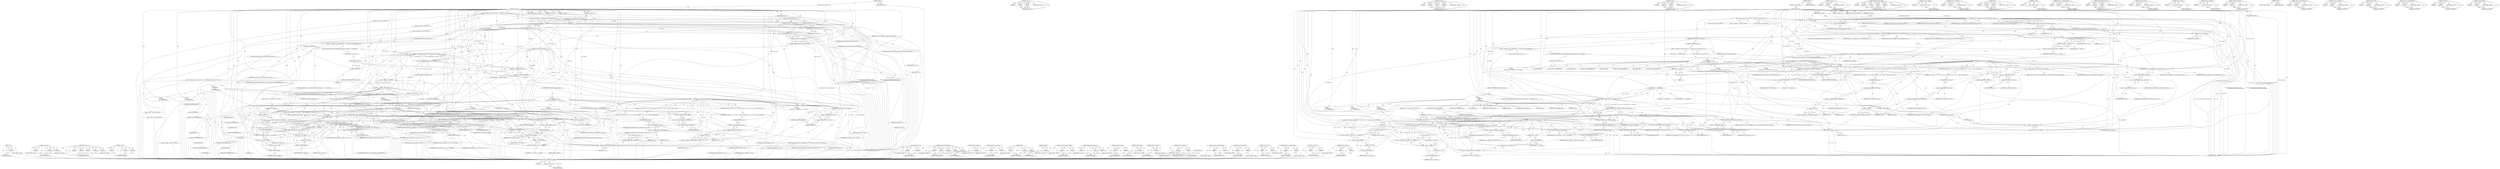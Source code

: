 digraph "&lt;operator&gt;.shiftLeft" {
vulnerable_336 [label=<(METHOD,__u64)>];
vulnerable_337 [label=<(PARAM,p1)>];
vulnerable_338 [label=<(BLOCK,&lt;empty&gt;,&lt;empty&gt;)>];
vulnerable_339 [label=<(METHOD_RETURN,ANY)>];
vulnerable_315 [label=<(METHOD,__copy_user)>];
vulnerable_316 [label=<(PARAM,p1)>];
vulnerable_317 [label=<(PARAM,p2)>];
vulnerable_318 [label=<(PARAM,p3)>];
vulnerable_319 [label=<(BLOCK,&lt;empty&gt;,&lt;empty&gt;)>];
vulnerable_320 [label=<(METHOD_RETURN,ANY)>];
vulnerable_264 [label=<(METHOD,perf_sw_event)>];
vulnerable_265 [label=<(PARAM,p1)>];
vulnerable_266 [label=<(PARAM,p2)>];
vulnerable_267 [label=<(PARAM,p3)>];
vulnerable_268 [label=<(PARAM,p4)>];
vulnerable_269 [label=<(PARAM,p5)>];
vulnerable_270 [label=<(BLOCK,&lt;empty&gt;,&lt;empty&gt;)>];
vulnerable_271 [label=<(METHOD_RETURN,ANY)>];
vulnerable_290 [label=<(METHOD,access_ok)>];
vulnerable_291 [label=<(PARAM,p1)>];
vulnerable_292 [label=<(PARAM,p2)>];
vulnerable_293 [label=<(PARAM,p3)>];
vulnerable_294 [label=<(BLOCK,&lt;empty&gt;,&lt;empty&gt;)>];
vulnerable_295 [label=<(METHOD_RETURN,ANY)>];
vulnerable_6 [label=<(METHOD,&lt;global&gt;)<SUB>1</SUB>>];
vulnerable_7 [label=<(BLOCK,&lt;empty&gt;,&lt;empty&gt;)<SUB>1</SUB>>];
vulnerable_8 [label=<(METHOD,misaligned_load)<SUB>1</SUB>>];
vulnerable_9 [label=<(PARAM,struct pt_regs *regs)<SUB>1</SUB>>];
vulnerable_10 [label=<(PARAM,__u32 opcode)<SUB>2</SUB>>];
vulnerable_11 [label=<(PARAM,int displacement_not_indexed)<SUB>3</SUB>>];
vulnerable_12 [label=<(PARAM,int width_shift)<SUB>4</SUB>>];
vulnerable_13 [label=<(PARAM,int do_sign_extend)<SUB>5</SUB>>];
vulnerable_14 [label=<(BLOCK,{
	/* Return -1 for a fault, 0 for OK */
	int e...,{
	/* Return -1 for a fault, 0 for OK */
	int e...)<SUB>6</SUB>>];
vulnerable_15 [label="<(LOCAL,int error: int)<SUB>8</SUB>>"];
vulnerable_16 [label="<(LOCAL,int destreg: int)<SUB>9</SUB>>"];
vulnerable_17 [label="<(LOCAL,__u64 address: __u64)<SUB>10</SUB>>"];
vulnerable_18 [label=<(&lt;operator&gt;.assignment,error = generate_and_check_address(regs, opcode...)<SUB>12</SUB>>];
vulnerable_19 [label=<(IDENTIFIER,error,error = generate_and_check_address(regs, opcode...)<SUB>12</SUB>>];
vulnerable_20 [label=<(generate_and_check_address,generate_and_check_address(regs, opcode,
			dis...)<SUB>12</SUB>>];
vulnerable_21 [label=<(IDENTIFIER,regs,generate_and_check_address(regs, opcode,
			dis...)<SUB>12</SUB>>];
vulnerable_22 [label=<(IDENTIFIER,opcode,generate_and_check_address(regs, opcode,
			dis...)<SUB>12</SUB>>];
vulnerable_23 [label=<(IDENTIFIER,displacement_not_indexed,generate_and_check_address(regs, opcode,
			dis...)<SUB>13</SUB>>];
vulnerable_24 [label=<(IDENTIFIER,width_shift,generate_and_check_address(regs, opcode,
			dis...)<SUB>13</SUB>>];
vulnerable_25 [label=<(&lt;operator&gt;.addressOf,&amp;address)<SUB>13</SUB>>];
vulnerable_26 [label=<(IDENTIFIER,address,generate_and_check_address(regs, opcode,
			dis...)<SUB>13</SUB>>];
vulnerable_27 [label=<(CONTROL_STRUCTURE,IF,if (error &lt; 0))<SUB>14</SUB>>];
vulnerable_28 [label=<(&lt;operator&gt;.lessThan,error &lt; 0)<SUB>14</SUB>>];
vulnerable_29 [label=<(IDENTIFIER,error,error &lt; 0)<SUB>14</SUB>>];
vulnerable_30 [label=<(LITERAL,0,error &lt; 0)<SUB>14</SUB>>];
vulnerable_31 [label=<(BLOCK,{
 		return error;
 	},{
 		return error;
 	})<SUB>14</SUB>>];
vulnerable_32 [label=<(RETURN,return error;,return error;)<SUB>15</SUB>>];
vulnerable_33 [label=<(IDENTIFIER,error,return error;)<SUB>15</SUB>>];
vulnerable_34 [label=<(perf_sw_event,perf_sw_event(PERF_COUNT_SW_ALIGNMENT_FAULTS, 1...)<SUB>18</SUB>>];
vulnerable_35 [label=<(IDENTIFIER,PERF_COUNT_SW_ALIGNMENT_FAULTS,perf_sw_event(PERF_COUNT_SW_ALIGNMENT_FAULTS, 1...)<SUB>18</SUB>>];
vulnerable_36 [label=<(LITERAL,1,perf_sw_event(PERF_COUNT_SW_ALIGNMENT_FAULTS, 1...)<SUB>18</SUB>>];
vulnerable_37 [label=<(LITERAL,0,perf_sw_event(PERF_COUNT_SW_ALIGNMENT_FAULTS, 1...)<SUB>18</SUB>>];
vulnerable_38 [label=<(IDENTIFIER,regs,perf_sw_event(PERF_COUNT_SW_ALIGNMENT_FAULTS, 1...)<SUB>18</SUB>>];
vulnerable_39 [label=<(IDENTIFIER,address,perf_sw_event(PERF_COUNT_SW_ALIGNMENT_FAULTS, 1...)<SUB>18</SUB>>];
vulnerable_40 [label=<(&lt;operator&gt;.assignment,destreg = (opcode &gt;&gt; 4) &amp; 0x3f)<SUB>20</SUB>>];
vulnerable_41 [label=<(IDENTIFIER,destreg,destreg = (opcode &gt;&gt; 4) &amp; 0x3f)<SUB>20</SUB>>];
vulnerable_42 [label=<(&lt;operator&gt;.and,(opcode &gt;&gt; 4) &amp; 0x3f)<SUB>20</SUB>>];
vulnerable_43 [label=<(&lt;operator&gt;.arithmeticShiftRight,opcode &gt;&gt; 4)<SUB>20</SUB>>];
vulnerable_44 [label=<(IDENTIFIER,opcode,opcode &gt;&gt; 4)<SUB>20</SUB>>];
vulnerable_45 [label=<(LITERAL,4,opcode &gt;&gt; 4)<SUB>20</SUB>>];
vulnerable_46 [label=<(LITERAL,0x3f,(opcode &gt;&gt; 4) &amp; 0x3f)<SUB>20</SUB>>];
vulnerable_47 [label=<(CONTROL_STRUCTURE,IF,if (user_mode(regs)))<SUB>21</SUB>>];
vulnerable_48 [label=<(user_mode,user_mode(regs))<SUB>21</SUB>>];
vulnerable_49 [label=<(IDENTIFIER,regs,user_mode(regs))<SUB>21</SUB>>];
vulnerable_50 [label=<(BLOCK,{
		__u64 buffer;

		if (!access_ok(VERIFY_READ...,{
		__u64 buffer;

		if (!access_ok(VERIFY_READ...)<SUB>21</SUB>>];
vulnerable_51 [label="<(LOCAL,__u64 buffer: __u64)<SUB>22</SUB>>"];
vulnerable_52 [label=<(CONTROL_STRUCTURE,IF,if (!access_ok(VERIFY_READ, (unsigned long) address, 1UL&lt;&lt;width_shift)))<SUB>24</SUB>>];
vulnerable_53 [label=<(&lt;operator&gt;.logicalNot,!access_ok(VERIFY_READ, (unsigned long) address...)<SUB>24</SUB>>];
vulnerable_54 [label=<(access_ok,access_ok(VERIFY_READ, (unsigned long) address,...)<SUB>24</SUB>>];
vulnerable_55 [label=<(IDENTIFIER,VERIFY_READ,access_ok(VERIFY_READ, (unsigned long) address,...)<SUB>24</SUB>>];
vulnerable_56 [label=<(&lt;operator&gt;.cast,(unsigned long) address)<SUB>24</SUB>>];
vulnerable_57 [label=<(UNKNOWN,unsigned long,unsigned long)<SUB>24</SUB>>];
vulnerable_58 [label=<(IDENTIFIER,address,(unsigned long) address)<SUB>24</SUB>>];
vulnerable_59 [label=<(&lt;operator&gt;.shiftLeft,1UL&lt;&lt;width_shift)<SUB>24</SUB>>];
vulnerable_60 [label=<(LITERAL,1UL,1UL&lt;&lt;width_shift)<SUB>24</SUB>>];
vulnerable_61 [label=<(IDENTIFIER,width_shift,1UL&lt;&lt;width_shift)<SUB>24</SUB>>];
vulnerable_62 [label=<(BLOCK,{
			return -1;
		},{
			return -1;
		})<SUB>24</SUB>>];
vulnerable_63 [label=<(RETURN,return -1;,return -1;)<SUB>25</SUB>>];
vulnerable_64 [label=<(&lt;operator&gt;.minus,-1)<SUB>25</SUB>>];
vulnerable_65 [label=<(LITERAL,1,-1)<SUB>25</SUB>>];
vulnerable_66 [label=<(CONTROL_STRUCTURE,IF,if (__copy_user(&amp;buffer, (const void *)(int)address, (1 &lt;&lt; width_shift)) &gt; 0))<SUB>28</SUB>>];
vulnerable_67 [label=<(&lt;operator&gt;.greaterThan,__copy_user(&amp;buffer, (const void *)(int)address...)<SUB>28</SUB>>];
vulnerable_68 [label=<(__copy_user,__copy_user(&amp;buffer, (const void *)(int)address...)<SUB>28</SUB>>];
vulnerable_69 [label=<(&lt;operator&gt;.addressOf,&amp;buffer)<SUB>28</SUB>>];
vulnerable_70 [label=<(IDENTIFIER,buffer,__copy_user(&amp;buffer, (const void *)(int)address...)<SUB>28</SUB>>];
vulnerable_71 [label=<(&lt;operator&gt;.cast,(const void *)(int)address)<SUB>28</SUB>>];
vulnerable_72 [label=<(UNKNOWN,const void *,const void *)<SUB>28</SUB>>];
vulnerable_73 [label=<(&lt;operator&gt;.cast,(int)address)<SUB>28</SUB>>];
vulnerable_74 [label=<(UNKNOWN,int,int)<SUB>28</SUB>>];
vulnerable_75 [label=<(IDENTIFIER,address,(int)address)<SUB>28</SUB>>];
vulnerable_76 [label=<(&lt;operator&gt;.shiftLeft,1 &lt;&lt; width_shift)<SUB>28</SUB>>];
vulnerable_77 [label=<(LITERAL,1,1 &lt;&lt; width_shift)<SUB>28</SUB>>];
vulnerable_78 [label=<(IDENTIFIER,width_shift,1 &lt;&lt; width_shift)<SUB>28</SUB>>];
vulnerable_79 [label=<(LITERAL,0,__copy_user(&amp;buffer, (const void *)(int)address...)<SUB>28</SUB>>];
vulnerable_80 [label=<(BLOCK,{
			return -1; /* fault */
		},{
			return -1; /* fault */
		})<SUB>28</SUB>>];
vulnerable_81 [label=<(RETURN,return -1;,return -1;)<SUB>29</SUB>>];
vulnerable_82 [label=<(&lt;operator&gt;.minus,-1)<SUB>29</SUB>>];
vulnerable_83 [label=<(LITERAL,1,-1)<SUB>29</SUB>>];
vulnerable_84 [label=<(CONTROL_STRUCTURE,SWITCH,switch(width_shift))<SUB>31</SUB>>];
vulnerable_85 [label=<(IDENTIFIER,width_shift,switch(width_shift))<SUB>31</SUB>>];
vulnerable_86 [label="<(BLOCK,{
		case 1:
			if (do_sign_extend) {
				regs-&gt;...,{
		case 1:
			if (do_sign_extend) {
				regs-&gt;...)<SUB>31</SUB>>"];
vulnerable_87 [label=<(JUMP_TARGET,case)<SUB>32</SUB>>];
vulnerable_88 [label="<(LITERAL,1,{
		case 1:
			if (do_sign_extend) {
				regs-&gt;...)<SUB>32</SUB>>"];
vulnerable_89 [label=<(CONTROL_STRUCTURE,IF,if (do_sign_extend))<SUB>33</SUB>>];
vulnerable_90 [label=<(IDENTIFIER,do_sign_extend,if (do_sign_extend))<SUB>33</SUB>>];
vulnerable_91 [label=<(BLOCK,{
				regs-&gt;regs[destreg] = (__u64)(__s64) *(__...,{
				regs-&gt;regs[destreg] = (__u64)(__s64) *(__...)<SUB>33</SUB>>];
vulnerable_92 [label=<(&lt;operator&gt;.assignment,regs-&gt;regs[destreg] = (__u64)(__s64) *(__s16 *)...)<SUB>34</SUB>>];
vulnerable_93 [label=<(&lt;operator&gt;.indirectIndexAccess,regs-&gt;regs[destreg])<SUB>34</SUB>>];
vulnerable_94 [label=<(&lt;operator&gt;.indirectFieldAccess,regs-&gt;regs)<SUB>34</SUB>>];
vulnerable_95 [label=<(IDENTIFIER,regs,regs-&gt;regs[destreg] = (__u64)(__s64) *(__s16 *)...)<SUB>34</SUB>>];
vulnerable_96 [label=<(FIELD_IDENTIFIER,regs,regs)<SUB>34</SUB>>];
vulnerable_97 [label=<(IDENTIFIER,destreg,regs-&gt;regs[destreg] = (__u64)(__s64) *(__s16 *)...)<SUB>34</SUB>>];
vulnerable_98 [label=<(&lt;operator&gt;.multiplication,(__u64)(__s64) *(__s16 *) &amp;buffer)<SUB>34</SUB>>];
vulnerable_99 [label=<(__u64,(__u64)(__s64))<SUB>34</SUB>>];
vulnerable_100 [label=<(IDENTIFIER,__s64,(__u64)(__s64))<SUB>34</SUB>>];
vulnerable_101 [label=<(&lt;operator&gt;.cast,(__s16 *) &amp;buffer)<SUB>34</SUB>>];
vulnerable_102 [label=<(UNKNOWN,__s16 *,__s16 *)<SUB>34</SUB>>];
vulnerable_103 [label=<(&lt;operator&gt;.addressOf,&amp;buffer)<SUB>34</SUB>>];
vulnerable_104 [label=<(IDENTIFIER,buffer,(__s16 *) &amp;buffer)<SUB>34</SUB>>];
vulnerable_105 [label=<(CONTROL_STRUCTURE,ELSE,else)<SUB>35</SUB>>];
vulnerable_106 [label=<(BLOCK,{
				regs-&gt;regs[destreg] = (__u64) *(__u16 *) ...,{
				regs-&gt;regs[destreg] = (__u64) *(__u16 *) ...)<SUB>35</SUB>>];
vulnerable_107 [label=<(&lt;operator&gt;.assignment,regs-&gt;regs[destreg] = (__u64) *(__u16 *) &amp;buffer)<SUB>36</SUB>>];
vulnerable_108 [label=<(&lt;operator&gt;.indirectIndexAccess,regs-&gt;regs[destreg])<SUB>36</SUB>>];
vulnerable_109 [label=<(&lt;operator&gt;.indirectFieldAccess,regs-&gt;regs)<SUB>36</SUB>>];
vulnerable_110 [label=<(IDENTIFIER,regs,regs-&gt;regs[destreg] = (__u64) *(__u16 *) &amp;buffer)<SUB>36</SUB>>];
vulnerable_111 [label=<(FIELD_IDENTIFIER,regs,regs)<SUB>36</SUB>>];
vulnerable_112 [label=<(IDENTIFIER,destreg,regs-&gt;regs[destreg] = (__u64) *(__u16 *) &amp;buffer)<SUB>36</SUB>>];
vulnerable_113 [label=<(&lt;operator&gt;.multiplication,(__u64) *(__u16 *) &amp;buffer)<SUB>36</SUB>>];
vulnerable_114 [label=<(IDENTIFIER,__u64,(__u64) *(__u16 *) &amp;buffer)<SUB>36</SUB>>];
vulnerable_115 [label=<(&lt;operator&gt;.cast,(__u16 *) &amp;buffer)<SUB>36</SUB>>];
vulnerable_116 [label=<(UNKNOWN,__u16 *,__u16 *)<SUB>36</SUB>>];
vulnerable_117 [label=<(&lt;operator&gt;.addressOf,&amp;buffer)<SUB>36</SUB>>];
vulnerable_118 [label=<(IDENTIFIER,buffer,(__u16 *) &amp;buffer)<SUB>36</SUB>>];
vulnerable_119 [label=<(CONTROL_STRUCTURE,BREAK,break;)<SUB>38</SUB>>];
vulnerable_120 [label=<(JUMP_TARGET,case)<SUB>39</SUB>>];
vulnerable_121 [label="<(LITERAL,2,{
		case 1:
			if (do_sign_extend) {
				regs-&gt;...)<SUB>39</SUB>>"];
vulnerable_122 [label=<(&lt;operator&gt;.assignment,regs-&gt;regs[destreg] = (__u64)(__s64) *(__s32 *)...)<SUB>40</SUB>>];
vulnerable_123 [label=<(&lt;operator&gt;.indirectIndexAccess,regs-&gt;regs[destreg])<SUB>40</SUB>>];
vulnerable_124 [label=<(&lt;operator&gt;.indirectFieldAccess,regs-&gt;regs)<SUB>40</SUB>>];
vulnerable_125 [label=<(IDENTIFIER,regs,regs-&gt;regs[destreg] = (__u64)(__s64) *(__s32 *)...)<SUB>40</SUB>>];
vulnerable_126 [label=<(FIELD_IDENTIFIER,regs,regs)<SUB>40</SUB>>];
vulnerable_127 [label=<(IDENTIFIER,destreg,regs-&gt;regs[destreg] = (__u64)(__s64) *(__s32 *)...)<SUB>40</SUB>>];
vulnerable_128 [label=<(&lt;operator&gt;.multiplication,(__u64)(__s64) *(__s32 *) &amp;buffer)<SUB>40</SUB>>];
vulnerable_129 [label=<(__u64,(__u64)(__s64))<SUB>40</SUB>>];
vulnerable_130 [label=<(IDENTIFIER,__s64,(__u64)(__s64))<SUB>40</SUB>>];
vulnerable_131 [label=<(&lt;operator&gt;.cast,(__s32 *) &amp;buffer)<SUB>40</SUB>>];
vulnerable_132 [label=<(UNKNOWN,__s32 *,__s32 *)<SUB>40</SUB>>];
vulnerable_133 [label=<(&lt;operator&gt;.addressOf,&amp;buffer)<SUB>40</SUB>>];
vulnerable_134 [label=<(IDENTIFIER,buffer,(__s32 *) &amp;buffer)<SUB>40</SUB>>];
vulnerable_135 [label=<(CONTROL_STRUCTURE,BREAK,break;)<SUB>41</SUB>>];
vulnerable_136 [label=<(JUMP_TARGET,case)<SUB>42</SUB>>];
vulnerable_137 [label="<(LITERAL,3,{
		case 1:
			if (do_sign_extend) {
				regs-&gt;...)<SUB>42</SUB>>"];
vulnerable_138 [label=<(&lt;operator&gt;.assignment,regs-&gt;regs[destreg] = buffer)<SUB>43</SUB>>];
vulnerable_139 [label=<(&lt;operator&gt;.indirectIndexAccess,regs-&gt;regs[destreg])<SUB>43</SUB>>];
vulnerable_140 [label=<(&lt;operator&gt;.indirectFieldAccess,regs-&gt;regs)<SUB>43</SUB>>];
vulnerable_141 [label=<(IDENTIFIER,regs,regs-&gt;regs[destreg] = buffer)<SUB>43</SUB>>];
vulnerable_142 [label=<(FIELD_IDENTIFIER,regs,regs)<SUB>43</SUB>>];
vulnerable_143 [label=<(IDENTIFIER,destreg,regs-&gt;regs[destreg] = buffer)<SUB>43</SUB>>];
vulnerable_144 [label=<(IDENTIFIER,buffer,regs-&gt;regs[destreg] = buffer)<SUB>43</SUB>>];
vulnerable_145 [label=<(CONTROL_STRUCTURE,BREAK,break;)<SUB>44</SUB>>];
vulnerable_146 [label=<(JUMP_TARGET,default)<SUB>45</SUB>>];
vulnerable_147 [label=<(printk,printk(&quot;Unexpected width_shift %d in misaligned...)<SUB>46</SUB>>];
vulnerable_148 [label=<(LITERAL,&quot;Unexpected width_shift %d in misaligned_load, ...,printk(&quot;Unexpected width_shift %d in misaligned...)<SUB>46</SUB>>];
vulnerable_149 [label=<(IDENTIFIER,width_shift,printk(&quot;Unexpected width_shift %d in misaligned...)<SUB>47</SUB>>];
vulnerable_150 [label=<(&lt;operator&gt;.cast,(unsigned long) regs-&gt;pc)<SUB>47</SUB>>];
vulnerable_151 [label=<(UNKNOWN,unsigned long,unsigned long)<SUB>47</SUB>>];
vulnerable_152 [label=<(&lt;operator&gt;.indirectFieldAccess,regs-&gt;pc)<SUB>47</SUB>>];
vulnerable_153 [label=<(IDENTIFIER,regs,(unsigned long) regs-&gt;pc)<SUB>47</SUB>>];
vulnerable_154 [label=<(FIELD_IDENTIFIER,pc,pc)<SUB>47</SUB>>];
vulnerable_155 [label=<(CONTROL_STRUCTURE,BREAK,break;)<SUB>48</SUB>>];
vulnerable_156 [label=<(CONTROL_STRUCTURE,ELSE,else)<SUB>50</SUB>>];
vulnerable_157 [label=<(BLOCK,{
		/* kernel mode - we can take short cuts sin...,{
		/* kernel mode - we can take short cuts sin...)<SUB>50</SUB>>];
vulnerable_158 [label="<(LOCAL,__u64 lo: __u64)<SUB>52</SUB>>"];
vulnerable_159 [label="<(LOCAL,__u64 hi: __u64)<SUB>52</SUB>>"];
vulnerable_160 [label=<(CONTROL_STRUCTURE,SWITCH,switch(width_shift))<SUB>54</SUB>>];
vulnerable_161 [label=<(IDENTIFIER,width_shift,switch(width_shift))<SUB>54</SUB>>];
vulnerable_162 [label="<(BLOCK,{
		case 1:
			misaligned_kernel_word_load(addr...,{
		case 1:
			misaligned_kernel_word_load(addr...)<SUB>54</SUB>>"];
vulnerable_163 [label=<(JUMP_TARGET,case)<SUB>55</SUB>>];
vulnerable_164 [label="<(LITERAL,1,{
		case 1:
			misaligned_kernel_word_load(addr...)<SUB>55</SUB>>"];
vulnerable_165 [label=<(misaligned_kernel_word_load,misaligned_kernel_word_load(address, do_sign_ex...)<SUB>56</SUB>>];
vulnerable_166 [label=<(IDENTIFIER,address,misaligned_kernel_word_load(address, do_sign_ex...)<SUB>56</SUB>>];
vulnerable_167 [label=<(IDENTIFIER,do_sign_extend,misaligned_kernel_word_load(address, do_sign_ex...)<SUB>56</SUB>>];
vulnerable_168 [label=<(&lt;operator&gt;.addressOf,&amp;regs-&gt;regs[destreg])<SUB>56</SUB>>];
vulnerable_169 [label=<(&lt;operator&gt;.indirectIndexAccess,regs-&gt;regs[destreg])<SUB>56</SUB>>];
vulnerable_170 [label=<(&lt;operator&gt;.indirectFieldAccess,regs-&gt;regs)<SUB>56</SUB>>];
vulnerable_171 [label=<(IDENTIFIER,regs,misaligned_kernel_word_load(address, do_sign_ex...)<SUB>56</SUB>>];
vulnerable_172 [label=<(FIELD_IDENTIFIER,regs,regs)<SUB>56</SUB>>];
vulnerable_173 [label=<(IDENTIFIER,destreg,misaligned_kernel_word_load(address, do_sign_ex...)<SUB>56</SUB>>];
vulnerable_174 [label=<(CONTROL_STRUCTURE,BREAK,break;)<SUB>57</SUB>>];
vulnerable_175 [label=<(JUMP_TARGET,case)<SUB>58</SUB>>];
vulnerable_176 [label="<(LITERAL,2,{
		case 1:
			misaligned_kernel_word_load(addr...)<SUB>58</SUB>>"];
vulnerable_177 [label="<(UNKNOWN,asm (&quot;ldlo.l %1, 0, %0&quot; : &quot;=r&quot; (lo) : &quot;r&quot; (addr...,asm (&quot;ldlo.l %1, 0, %0&quot; : &quot;=r&quot; (lo) : &quot;r&quot; (addr...)<SUB>59</SUB>>"];
vulnerable_178 [label="<(UNKNOWN,asm (&quot;ldhi.l %1, 3, %0&quot; : &quot;=r&quot; (hi) : &quot;r&quot; (addr...,asm (&quot;ldhi.l %1, 3, %0&quot; : &quot;=r&quot; (hi) : &quot;r&quot; (addr...)<SUB>60</SUB>>"];
vulnerable_179 [label=<(&lt;operator&gt;.assignment,regs-&gt;regs[destreg] = lo | hi)<SUB>61</SUB>>];
vulnerable_180 [label=<(&lt;operator&gt;.indirectIndexAccess,regs-&gt;regs[destreg])<SUB>61</SUB>>];
vulnerable_181 [label=<(&lt;operator&gt;.indirectFieldAccess,regs-&gt;regs)<SUB>61</SUB>>];
vulnerable_182 [label=<(IDENTIFIER,regs,regs-&gt;regs[destreg] = lo | hi)<SUB>61</SUB>>];
vulnerable_183 [label=<(FIELD_IDENTIFIER,regs,regs)<SUB>61</SUB>>];
vulnerable_184 [label=<(IDENTIFIER,destreg,regs-&gt;regs[destreg] = lo | hi)<SUB>61</SUB>>];
vulnerable_185 [label=<(&lt;operator&gt;.or,lo | hi)<SUB>61</SUB>>];
vulnerable_186 [label=<(IDENTIFIER,lo,lo | hi)<SUB>61</SUB>>];
vulnerable_187 [label=<(IDENTIFIER,hi,lo | hi)<SUB>61</SUB>>];
vulnerable_188 [label=<(CONTROL_STRUCTURE,BREAK,break;)<SUB>62</SUB>>];
vulnerable_189 [label=<(JUMP_TARGET,case)<SUB>63</SUB>>];
vulnerable_190 [label="<(LITERAL,3,{
		case 1:
			misaligned_kernel_word_load(addr...)<SUB>63</SUB>>"];
vulnerable_191 [label="<(UNKNOWN,asm (&quot;ldlo.q %1, 0, %0&quot; : &quot;=r&quot; (lo) : &quot;r&quot; (addr...,asm (&quot;ldlo.q %1, 0, %0&quot; : &quot;=r&quot; (lo) : &quot;r&quot; (addr...)<SUB>64</SUB>>"];
vulnerable_192 [label="<(UNKNOWN,asm (&quot;ldhi.q %1, 7, %0&quot; : &quot;=r&quot; (hi) : &quot;r&quot; (addr...,asm (&quot;ldhi.q %1, 7, %0&quot; : &quot;=r&quot; (hi) : &quot;r&quot; (addr...)<SUB>65</SUB>>"];
vulnerable_193 [label=<(&lt;operator&gt;.assignment,regs-&gt;regs[destreg] = lo | hi)<SUB>66</SUB>>];
vulnerable_194 [label=<(&lt;operator&gt;.indirectIndexAccess,regs-&gt;regs[destreg])<SUB>66</SUB>>];
vulnerable_195 [label=<(&lt;operator&gt;.indirectFieldAccess,regs-&gt;regs)<SUB>66</SUB>>];
vulnerable_196 [label=<(IDENTIFIER,regs,regs-&gt;regs[destreg] = lo | hi)<SUB>66</SUB>>];
vulnerable_197 [label=<(FIELD_IDENTIFIER,regs,regs)<SUB>66</SUB>>];
vulnerable_198 [label=<(IDENTIFIER,destreg,regs-&gt;regs[destreg] = lo | hi)<SUB>66</SUB>>];
vulnerable_199 [label=<(&lt;operator&gt;.or,lo | hi)<SUB>66</SUB>>];
vulnerable_200 [label=<(IDENTIFIER,lo,lo | hi)<SUB>66</SUB>>];
vulnerable_201 [label=<(IDENTIFIER,hi,lo | hi)<SUB>66</SUB>>];
vulnerable_202 [label=<(CONTROL_STRUCTURE,BREAK,break;)<SUB>67</SUB>>];
vulnerable_203 [label=<(JUMP_TARGET,default)<SUB>69</SUB>>];
vulnerable_204 [label=<(printk,printk(&quot;Unexpected width_shift %d in misaligned...)<SUB>70</SUB>>];
vulnerable_205 [label=<(LITERAL,&quot;Unexpected width_shift %d in misaligned_load, ...,printk(&quot;Unexpected width_shift %d in misaligned...)<SUB>70</SUB>>];
vulnerable_206 [label=<(IDENTIFIER,width_shift,printk(&quot;Unexpected width_shift %d in misaligned...)<SUB>71</SUB>>];
vulnerable_207 [label=<(&lt;operator&gt;.cast,(unsigned long) regs-&gt;pc)<SUB>71</SUB>>];
vulnerable_208 [label=<(UNKNOWN,unsigned long,unsigned long)<SUB>71</SUB>>];
vulnerable_209 [label=<(&lt;operator&gt;.indirectFieldAccess,regs-&gt;pc)<SUB>71</SUB>>];
vulnerable_210 [label=<(IDENTIFIER,regs,(unsigned long) regs-&gt;pc)<SUB>71</SUB>>];
vulnerable_211 [label=<(FIELD_IDENTIFIER,pc,pc)<SUB>71</SUB>>];
vulnerable_212 [label=<(CONTROL_STRUCTURE,BREAK,break;)<SUB>72</SUB>>];
vulnerable_213 [label=<(RETURN,return 0;,return 0;)<SUB>76</SUB>>];
vulnerable_214 [label=<(LITERAL,0,return 0;)<SUB>76</SUB>>];
vulnerable_215 [label=<(METHOD_RETURN,int)<SUB>1</SUB>>];
vulnerable_217 [label=<(METHOD_RETURN,ANY)<SUB>1</SUB>>];
vulnerable_296 [label=<(METHOD,&lt;operator&gt;.cast)>];
vulnerable_297 [label=<(PARAM,p1)>];
vulnerable_298 [label=<(PARAM,p2)>];
vulnerable_299 [label=<(BLOCK,&lt;empty&gt;,&lt;empty&gt;)>];
vulnerable_300 [label=<(METHOD_RETURN,ANY)>];
vulnerable_247 [label=<(METHOD,generate_and_check_address)>];
vulnerable_248 [label=<(PARAM,p1)>];
vulnerable_249 [label=<(PARAM,p2)>];
vulnerable_250 [label=<(PARAM,p3)>];
vulnerable_251 [label=<(PARAM,p4)>];
vulnerable_252 [label=<(PARAM,p5)>];
vulnerable_253 [label=<(BLOCK,&lt;empty&gt;,&lt;empty&gt;)>];
vulnerable_254 [label=<(METHOD_RETURN,ANY)>];
vulnerable_286 [label=<(METHOD,&lt;operator&gt;.logicalNot)>];
vulnerable_287 [label=<(PARAM,p1)>];
vulnerable_288 [label=<(BLOCK,&lt;empty&gt;,&lt;empty&gt;)>];
vulnerable_289 [label=<(METHOD_RETURN,ANY)>];
vulnerable_331 [label=<(METHOD,&lt;operator&gt;.multiplication)>];
vulnerable_332 [label=<(PARAM,p1)>];
vulnerable_333 [label=<(PARAM,p2)>];
vulnerable_334 [label=<(BLOCK,&lt;empty&gt;,&lt;empty&gt;)>];
vulnerable_335 [label=<(METHOD_RETURN,ANY)>];
vulnerable_340 [label=<(METHOD,printk)>];
vulnerable_341 [label=<(PARAM,p1)>];
vulnerable_342 [label=<(PARAM,p2)>];
vulnerable_343 [label=<(PARAM,p3)>];
vulnerable_344 [label=<(BLOCK,&lt;empty&gt;,&lt;empty&gt;)>];
vulnerable_345 [label=<(METHOD_RETURN,ANY)>];
vulnerable_282 [label=<(METHOD,user_mode)>];
vulnerable_283 [label=<(PARAM,p1)>];
vulnerable_284 [label=<(BLOCK,&lt;empty&gt;,&lt;empty&gt;)>];
vulnerable_285 [label=<(METHOD_RETURN,ANY)>];
vulnerable_277 [label=<(METHOD,&lt;operator&gt;.arithmeticShiftRight)>];
vulnerable_278 [label=<(PARAM,p1)>];
vulnerable_279 [label=<(PARAM,p2)>];
vulnerable_280 [label=<(BLOCK,&lt;empty&gt;,&lt;empty&gt;)>];
vulnerable_281 [label=<(METHOD_RETURN,ANY)>];
vulnerable_346 [label=<(METHOD,misaligned_kernel_word_load)>];
vulnerable_347 [label=<(PARAM,p1)>];
vulnerable_348 [label=<(PARAM,p2)>];
vulnerable_349 [label=<(PARAM,p3)>];
vulnerable_350 [label=<(BLOCK,&lt;empty&gt;,&lt;empty&gt;)>];
vulnerable_351 [label=<(METHOD_RETURN,ANY)>];
vulnerable_259 [label=<(METHOD,&lt;operator&gt;.lessThan)>];
vulnerable_260 [label=<(PARAM,p1)>];
vulnerable_261 [label=<(PARAM,p2)>];
vulnerable_262 [label=<(BLOCK,&lt;empty&gt;,&lt;empty&gt;)>];
vulnerable_263 [label=<(METHOD_RETURN,ANY)>];
vulnerable_306 [label=<(METHOD,&lt;operator&gt;.minus)>];
vulnerable_307 [label=<(PARAM,p1)>];
vulnerable_308 [label=<(BLOCK,&lt;empty&gt;,&lt;empty&gt;)>];
vulnerable_309 [label=<(METHOD_RETURN,ANY)>];
vulnerable_255 [label=<(METHOD,&lt;operator&gt;.addressOf)>];
vulnerable_256 [label=<(PARAM,p1)>];
vulnerable_257 [label=<(BLOCK,&lt;empty&gt;,&lt;empty&gt;)>];
vulnerable_258 [label=<(METHOD_RETURN,ANY)>];
vulnerable_242 [label=<(METHOD,&lt;operator&gt;.assignment)>];
vulnerable_243 [label=<(PARAM,p1)>];
vulnerable_244 [label=<(PARAM,p2)>];
vulnerable_245 [label=<(BLOCK,&lt;empty&gt;,&lt;empty&gt;)>];
vulnerable_246 [label=<(METHOD_RETURN,ANY)>];
vulnerable_236 [label=<(METHOD,&lt;global&gt;)<SUB>1</SUB>>];
vulnerable_237 [label=<(BLOCK,&lt;empty&gt;,&lt;empty&gt;)>];
vulnerable_238 [label=<(METHOD_RETURN,ANY)>];
vulnerable_321 [label=<(METHOD,&lt;operator&gt;.indirectIndexAccess)>];
vulnerable_322 [label=<(PARAM,p1)>];
vulnerable_323 [label=<(PARAM,p2)>];
vulnerable_324 [label=<(BLOCK,&lt;empty&gt;,&lt;empty&gt;)>];
vulnerable_325 [label=<(METHOD_RETURN,ANY)>];
vulnerable_310 [label=<(METHOD,&lt;operator&gt;.greaterThan)>];
vulnerable_311 [label=<(PARAM,p1)>];
vulnerable_312 [label=<(PARAM,p2)>];
vulnerable_313 [label=<(BLOCK,&lt;empty&gt;,&lt;empty&gt;)>];
vulnerable_314 [label=<(METHOD_RETURN,ANY)>];
vulnerable_272 [label=<(METHOD,&lt;operator&gt;.and)>];
vulnerable_273 [label=<(PARAM,p1)>];
vulnerable_274 [label=<(PARAM,p2)>];
vulnerable_275 [label=<(BLOCK,&lt;empty&gt;,&lt;empty&gt;)>];
vulnerable_276 [label=<(METHOD_RETURN,ANY)>];
vulnerable_326 [label=<(METHOD,&lt;operator&gt;.indirectFieldAccess)>];
vulnerable_327 [label=<(PARAM,p1)>];
vulnerable_328 [label=<(PARAM,p2)>];
vulnerable_329 [label=<(BLOCK,&lt;empty&gt;,&lt;empty&gt;)>];
vulnerable_330 [label=<(METHOD_RETURN,ANY)>];
vulnerable_352 [label=<(METHOD,&lt;operator&gt;.or)>];
vulnerable_353 [label=<(PARAM,p1)>];
vulnerable_354 [label=<(PARAM,p2)>];
vulnerable_355 [label=<(BLOCK,&lt;empty&gt;,&lt;empty&gt;)>];
vulnerable_356 [label=<(METHOD_RETURN,ANY)>];
vulnerable_301 [label=<(METHOD,&lt;operator&gt;.shiftLeft)>];
vulnerable_302 [label=<(PARAM,p1)>];
vulnerable_303 [label=<(PARAM,p2)>];
vulnerable_304 [label=<(BLOCK,&lt;empty&gt;,&lt;empty&gt;)>];
vulnerable_305 [label=<(METHOD_RETURN,ANY)>];
fixed_334 [label=<(METHOD,__u64)>];
fixed_335 [label=<(PARAM,p1)>];
fixed_336 [label=<(BLOCK,&lt;empty&gt;,&lt;empty&gt;)>];
fixed_337 [label=<(METHOD_RETURN,ANY)>];
fixed_313 [label=<(METHOD,__copy_user)>];
fixed_314 [label=<(PARAM,p1)>];
fixed_315 [label=<(PARAM,p2)>];
fixed_316 [label=<(PARAM,p3)>];
fixed_317 [label=<(BLOCK,&lt;empty&gt;,&lt;empty&gt;)>];
fixed_318 [label=<(METHOD_RETURN,ANY)>];
fixed_263 [label=<(METHOD,perf_sw_event)>];
fixed_264 [label=<(PARAM,p1)>];
fixed_265 [label=<(PARAM,p2)>];
fixed_266 [label=<(PARAM,p3)>];
fixed_267 [label=<(PARAM,p4)>];
fixed_268 [label=<(BLOCK,&lt;empty&gt;,&lt;empty&gt;)>];
fixed_269 [label=<(METHOD_RETURN,ANY)>];
fixed_288 [label=<(METHOD,access_ok)>];
fixed_289 [label=<(PARAM,p1)>];
fixed_290 [label=<(PARAM,p2)>];
fixed_291 [label=<(PARAM,p3)>];
fixed_292 [label=<(BLOCK,&lt;empty&gt;,&lt;empty&gt;)>];
fixed_293 [label=<(METHOD_RETURN,ANY)>];
fixed_6 [label=<(METHOD,&lt;global&gt;)<SUB>1</SUB>>];
fixed_7 [label=<(BLOCK,&lt;empty&gt;,&lt;empty&gt;)<SUB>1</SUB>>];
fixed_8 [label=<(METHOD,misaligned_load)<SUB>1</SUB>>];
fixed_9 [label=<(PARAM,struct pt_regs *regs)<SUB>1</SUB>>];
fixed_10 [label=<(PARAM,__u32 opcode)<SUB>2</SUB>>];
fixed_11 [label=<(PARAM,int displacement_not_indexed)<SUB>3</SUB>>];
fixed_12 [label=<(PARAM,int width_shift)<SUB>4</SUB>>];
fixed_13 [label=<(PARAM,int do_sign_extend)<SUB>5</SUB>>];
fixed_14 [label=<(BLOCK,{
	/* Return -1 for a fault, 0 for OK */
	int e...,{
	/* Return -1 for a fault, 0 for OK */
	int e...)<SUB>6</SUB>>];
fixed_15 [label="<(LOCAL,int error: int)<SUB>8</SUB>>"];
fixed_16 [label="<(LOCAL,int destreg: int)<SUB>9</SUB>>"];
fixed_17 [label="<(LOCAL,__u64 address: __u64)<SUB>10</SUB>>"];
fixed_18 [label=<(&lt;operator&gt;.assignment,error = generate_and_check_address(regs, opcode...)<SUB>12</SUB>>];
fixed_19 [label=<(IDENTIFIER,error,error = generate_and_check_address(regs, opcode...)<SUB>12</SUB>>];
fixed_20 [label=<(generate_and_check_address,generate_and_check_address(regs, opcode,
			dis...)<SUB>12</SUB>>];
fixed_21 [label=<(IDENTIFIER,regs,generate_and_check_address(regs, opcode,
			dis...)<SUB>12</SUB>>];
fixed_22 [label=<(IDENTIFIER,opcode,generate_and_check_address(regs, opcode,
			dis...)<SUB>12</SUB>>];
fixed_23 [label=<(IDENTIFIER,displacement_not_indexed,generate_and_check_address(regs, opcode,
			dis...)<SUB>13</SUB>>];
fixed_24 [label=<(IDENTIFIER,width_shift,generate_and_check_address(regs, opcode,
			dis...)<SUB>13</SUB>>];
fixed_25 [label=<(&lt;operator&gt;.addressOf,&amp;address)<SUB>13</SUB>>];
fixed_26 [label=<(IDENTIFIER,address,generate_and_check_address(regs, opcode,
			dis...)<SUB>13</SUB>>];
fixed_27 [label=<(CONTROL_STRUCTURE,IF,if (error &lt; 0))<SUB>14</SUB>>];
fixed_28 [label=<(&lt;operator&gt;.lessThan,error &lt; 0)<SUB>14</SUB>>];
fixed_29 [label=<(IDENTIFIER,error,error &lt; 0)<SUB>14</SUB>>];
fixed_30 [label=<(LITERAL,0,error &lt; 0)<SUB>14</SUB>>];
fixed_31 [label=<(BLOCK,{
 		return error;
 	},{
 		return error;
 	})<SUB>14</SUB>>];
fixed_32 [label=<(RETURN,return error;,return error;)<SUB>15</SUB>>];
fixed_33 [label=<(IDENTIFIER,error,return error;)<SUB>15</SUB>>];
fixed_34 [label=<(perf_sw_event,perf_sw_event(PERF_COUNT_SW_ALIGNMENT_FAULTS, 1...)<SUB>18</SUB>>];
fixed_35 [label=<(IDENTIFIER,PERF_COUNT_SW_ALIGNMENT_FAULTS,perf_sw_event(PERF_COUNT_SW_ALIGNMENT_FAULTS, 1...)<SUB>18</SUB>>];
fixed_36 [label=<(LITERAL,1,perf_sw_event(PERF_COUNT_SW_ALIGNMENT_FAULTS, 1...)<SUB>18</SUB>>];
fixed_37 [label=<(IDENTIFIER,regs,perf_sw_event(PERF_COUNT_SW_ALIGNMENT_FAULTS, 1...)<SUB>18</SUB>>];
fixed_38 [label=<(IDENTIFIER,address,perf_sw_event(PERF_COUNT_SW_ALIGNMENT_FAULTS, 1...)<SUB>18</SUB>>];
fixed_39 [label=<(&lt;operator&gt;.assignment,destreg = (opcode &gt;&gt; 4) &amp; 0x3f)<SUB>20</SUB>>];
fixed_40 [label=<(IDENTIFIER,destreg,destreg = (opcode &gt;&gt; 4) &amp; 0x3f)<SUB>20</SUB>>];
fixed_41 [label=<(&lt;operator&gt;.and,(opcode &gt;&gt; 4) &amp; 0x3f)<SUB>20</SUB>>];
fixed_42 [label=<(&lt;operator&gt;.arithmeticShiftRight,opcode &gt;&gt; 4)<SUB>20</SUB>>];
fixed_43 [label=<(IDENTIFIER,opcode,opcode &gt;&gt; 4)<SUB>20</SUB>>];
fixed_44 [label=<(LITERAL,4,opcode &gt;&gt; 4)<SUB>20</SUB>>];
fixed_45 [label=<(LITERAL,0x3f,(opcode &gt;&gt; 4) &amp; 0x3f)<SUB>20</SUB>>];
fixed_46 [label=<(CONTROL_STRUCTURE,IF,if (user_mode(regs)))<SUB>21</SUB>>];
fixed_47 [label=<(user_mode,user_mode(regs))<SUB>21</SUB>>];
fixed_48 [label=<(IDENTIFIER,regs,user_mode(regs))<SUB>21</SUB>>];
fixed_49 [label=<(BLOCK,{
		__u64 buffer;

		if (!access_ok(VERIFY_READ...,{
		__u64 buffer;

		if (!access_ok(VERIFY_READ...)<SUB>21</SUB>>];
fixed_50 [label="<(LOCAL,__u64 buffer: __u64)<SUB>22</SUB>>"];
fixed_51 [label=<(CONTROL_STRUCTURE,IF,if (!access_ok(VERIFY_READ, (unsigned long) address, 1UL&lt;&lt;width_shift)))<SUB>24</SUB>>];
fixed_52 [label=<(&lt;operator&gt;.logicalNot,!access_ok(VERIFY_READ, (unsigned long) address...)<SUB>24</SUB>>];
fixed_53 [label=<(access_ok,access_ok(VERIFY_READ, (unsigned long) address,...)<SUB>24</SUB>>];
fixed_54 [label=<(IDENTIFIER,VERIFY_READ,access_ok(VERIFY_READ, (unsigned long) address,...)<SUB>24</SUB>>];
fixed_55 [label=<(&lt;operator&gt;.cast,(unsigned long) address)<SUB>24</SUB>>];
fixed_56 [label=<(UNKNOWN,unsigned long,unsigned long)<SUB>24</SUB>>];
fixed_57 [label=<(IDENTIFIER,address,(unsigned long) address)<SUB>24</SUB>>];
fixed_58 [label=<(&lt;operator&gt;.shiftLeft,1UL&lt;&lt;width_shift)<SUB>24</SUB>>];
fixed_59 [label=<(LITERAL,1UL,1UL&lt;&lt;width_shift)<SUB>24</SUB>>];
fixed_60 [label=<(IDENTIFIER,width_shift,1UL&lt;&lt;width_shift)<SUB>24</SUB>>];
fixed_61 [label=<(BLOCK,{
			return -1;
		},{
			return -1;
		})<SUB>24</SUB>>];
fixed_62 [label=<(RETURN,return -1;,return -1;)<SUB>25</SUB>>];
fixed_63 [label=<(&lt;operator&gt;.minus,-1)<SUB>25</SUB>>];
fixed_64 [label=<(LITERAL,1,-1)<SUB>25</SUB>>];
fixed_65 [label=<(CONTROL_STRUCTURE,IF,if (__copy_user(&amp;buffer, (const void *)(int)address, (1 &lt;&lt; width_shift)) &gt; 0))<SUB>28</SUB>>];
fixed_66 [label=<(&lt;operator&gt;.greaterThan,__copy_user(&amp;buffer, (const void *)(int)address...)<SUB>28</SUB>>];
fixed_67 [label=<(__copy_user,__copy_user(&amp;buffer, (const void *)(int)address...)<SUB>28</SUB>>];
fixed_68 [label=<(&lt;operator&gt;.addressOf,&amp;buffer)<SUB>28</SUB>>];
fixed_69 [label=<(IDENTIFIER,buffer,__copy_user(&amp;buffer, (const void *)(int)address...)<SUB>28</SUB>>];
fixed_70 [label=<(&lt;operator&gt;.cast,(const void *)(int)address)<SUB>28</SUB>>];
fixed_71 [label=<(UNKNOWN,const void *,const void *)<SUB>28</SUB>>];
fixed_72 [label=<(&lt;operator&gt;.cast,(int)address)<SUB>28</SUB>>];
fixed_73 [label=<(UNKNOWN,int,int)<SUB>28</SUB>>];
fixed_74 [label=<(IDENTIFIER,address,(int)address)<SUB>28</SUB>>];
fixed_75 [label=<(&lt;operator&gt;.shiftLeft,1 &lt;&lt; width_shift)<SUB>28</SUB>>];
fixed_76 [label=<(LITERAL,1,1 &lt;&lt; width_shift)<SUB>28</SUB>>];
fixed_77 [label=<(IDENTIFIER,width_shift,1 &lt;&lt; width_shift)<SUB>28</SUB>>];
fixed_78 [label=<(LITERAL,0,__copy_user(&amp;buffer, (const void *)(int)address...)<SUB>28</SUB>>];
fixed_79 [label=<(BLOCK,{
			return -1; /* fault */
		},{
			return -1; /* fault */
		})<SUB>28</SUB>>];
fixed_80 [label=<(RETURN,return -1;,return -1;)<SUB>29</SUB>>];
fixed_81 [label=<(&lt;operator&gt;.minus,-1)<SUB>29</SUB>>];
fixed_82 [label=<(LITERAL,1,-1)<SUB>29</SUB>>];
fixed_83 [label=<(CONTROL_STRUCTURE,SWITCH,switch(width_shift))<SUB>31</SUB>>];
fixed_84 [label=<(IDENTIFIER,width_shift,switch(width_shift))<SUB>31</SUB>>];
fixed_85 [label="<(BLOCK,{
		case 1:
			if (do_sign_extend) {
				regs-&gt;...,{
		case 1:
			if (do_sign_extend) {
				regs-&gt;...)<SUB>31</SUB>>"];
fixed_86 [label=<(JUMP_TARGET,case)<SUB>32</SUB>>];
fixed_87 [label="<(LITERAL,1,{
		case 1:
			if (do_sign_extend) {
				regs-&gt;...)<SUB>32</SUB>>"];
fixed_88 [label=<(CONTROL_STRUCTURE,IF,if (do_sign_extend))<SUB>33</SUB>>];
fixed_89 [label=<(IDENTIFIER,do_sign_extend,if (do_sign_extend))<SUB>33</SUB>>];
fixed_90 [label=<(BLOCK,{
				regs-&gt;regs[destreg] = (__u64)(__s64) *(__...,{
				regs-&gt;regs[destreg] = (__u64)(__s64) *(__...)<SUB>33</SUB>>];
fixed_91 [label=<(&lt;operator&gt;.assignment,regs-&gt;regs[destreg] = (__u64)(__s64) *(__s16 *)...)<SUB>34</SUB>>];
fixed_92 [label=<(&lt;operator&gt;.indirectIndexAccess,regs-&gt;regs[destreg])<SUB>34</SUB>>];
fixed_93 [label=<(&lt;operator&gt;.indirectFieldAccess,regs-&gt;regs)<SUB>34</SUB>>];
fixed_94 [label=<(IDENTIFIER,regs,regs-&gt;regs[destreg] = (__u64)(__s64) *(__s16 *)...)<SUB>34</SUB>>];
fixed_95 [label=<(FIELD_IDENTIFIER,regs,regs)<SUB>34</SUB>>];
fixed_96 [label=<(IDENTIFIER,destreg,regs-&gt;regs[destreg] = (__u64)(__s64) *(__s16 *)...)<SUB>34</SUB>>];
fixed_97 [label=<(&lt;operator&gt;.multiplication,(__u64)(__s64) *(__s16 *) &amp;buffer)<SUB>34</SUB>>];
fixed_98 [label=<(__u64,(__u64)(__s64))<SUB>34</SUB>>];
fixed_99 [label=<(IDENTIFIER,__s64,(__u64)(__s64))<SUB>34</SUB>>];
fixed_100 [label=<(&lt;operator&gt;.cast,(__s16 *) &amp;buffer)<SUB>34</SUB>>];
fixed_101 [label=<(UNKNOWN,__s16 *,__s16 *)<SUB>34</SUB>>];
fixed_102 [label=<(&lt;operator&gt;.addressOf,&amp;buffer)<SUB>34</SUB>>];
fixed_103 [label=<(IDENTIFIER,buffer,(__s16 *) &amp;buffer)<SUB>34</SUB>>];
fixed_104 [label=<(CONTROL_STRUCTURE,ELSE,else)<SUB>35</SUB>>];
fixed_105 [label=<(BLOCK,{
				regs-&gt;regs[destreg] = (__u64) *(__u16 *) ...,{
				regs-&gt;regs[destreg] = (__u64) *(__u16 *) ...)<SUB>35</SUB>>];
fixed_106 [label=<(&lt;operator&gt;.assignment,regs-&gt;regs[destreg] = (__u64) *(__u16 *) &amp;buffer)<SUB>36</SUB>>];
fixed_107 [label=<(&lt;operator&gt;.indirectIndexAccess,regs-&gt;regs[destreg])<SUB>36</SUB>>];
fixed_108 [label=<(&lt;operator&gt;.indirectFieldAccess,regs-&gt;regs)<SUB>36</SUB>>];
fixed_109 [label=<(IDENTIFIER,regs,regs-&gt;regs[destreg] = (__u64) *(__u16 *) &amp;buffer)<SUB>36</SUB>>];
fixed_110 [label=<(FIELD_IDENTIFIER,regs,regs)<SUB>36</SUB>>];
fixed_111 [label=<(IDENTIFIER,destreg,regs-&gt;regs[destreg] = (__u64) *(__u16 *) &amp;buffer)<SUB>36</SUB>>];
fixed_112 [label=<(&lt;operator&gt;.multiplication,(__u64) *(__u16 *) &amp;buffer)<SUB>36</SUB>>];
fixed_113 [label=<(IDENTIFIER,__u64,(__u64) *(__u16 *) &amp;buffer)<SUB>36</SUB>>];
fixed_114 [label=<(&lt;operator&gt;.cast,(__u16 *) &amp;buffer)<SUB>36</SUB>>];
fixed_115 [label=<(UNKNOWN,__u16 *,__u16 *)<SUB>36</SUB>>];
fixed_116 [label=<(&lt;operator&gt;.addressOf,&amp;buffer)<SUB>36</SUB>>];
fixed_117 [label=<(IDENTIFIER,buffer,(__u16 *) &amp;buffer)<SUB>36</SUB>>];
fixed_118 [label=<(CONTROL_STRUCTURE,BREAK,break;)<SUB>38</SUB>>];
fixed_119 [label=<(JUMP_TARGET,case)<SUB>39</SUB>>];
fixed_120 [label="<(LITERAL,2,{
		case 1:
			if (do_sign_extend) {
				regs-&gt;...)<SUB>39</SUB>>"];
fixed_121 [label=<(&lt;operator&gt;.assignment,regs-&gt;regs[destreg] = (__u64)(__s64) *(__s32 *)...)<SUB>40</SUB>>];
fixed_122 [label=<(&lt;operator&gt;.indirectIndexAccess,regs-&gt;regs[destreg])<SUB>40</SUB>>];
fixed_123 [label=<(&lt;operator&gt;.indirectFieldAccess,regs-&gt;regs)<SUB>40</SUB>>];
fixed_124 [label=<(IDENTIFIER,regs,regs-&gt;regs[destreg] = (__u64)(__s64) *(__s32 *)...)<SUB>40</SUB>>];
fixed_125 [label=<(FIELD_IDENTIFIER,regs,regs)<SUB>40</SUB>>];
fixed_126 [label=<(IDENTIFIER,destreg,regs-&gt;regs[destreg] = (__u64)(__s64) *(__s32 *)...)<SUB>40</SUB>>];
fixed_127 [label=<(&lt;operator&gt;.multiplication,(__u64)(__s64) *(__s32 *) &amp;buffer)<SUB>40</SUB>>];
fixed_128 [label=<(__u64,(__u64)(__s64))<SUB>40</SUB>>];
fixed_129 [label=<(IDENTIFIER,__s64,(__u64)(__s64))<SUB>40</SUB>>];
fixed_130 [label=<(&lt;operator&gt;.cast,(__s32 *) &amp;buffer)<SUB>40</SUB>>];
fixed_131 [label=<(UNKNOWN,__s32 *,__s32 *)<SUB>40</SUB>>];
fixed_132 [label=<(&lt;operator&gt;.addressOf,&amp;buffer)<SUB>40</SUB>>];
fixed_133 [label=<(IDENTIFIER,buffer,(__s32 *) &amp;buffer)<SUB>40</SUB>>];
fixed_134 [label=<(CONTROL_STRUCTURE,BREAK,break;)<SUB>41</SUB>>];
fixed_135 [label=<(JUMP_TARGET,case)<SUB>42</SUB>>];
fixed_136 [label="<(LITERAL,3,{
		case 1:
			if (do_sign_extend) {
				regs-&gt;...)<SUB>42</SUB>>"];
fixed_137 [label=<(&lt;operator&gt;.assignment,regs-&gt;regs[destreg] = buffer)<SUB>43</SUB>>];
fixed_138 [label=<(&lt;operator&gt;.indirectIndexAccess,regs-&gt;regs[destreg])<SUB>43</SUB>>];
fixed_139 [label=<(&lt;operator&gt;.indirectFieldAccess,regs-&gt;regs)<SUB>43</SUB>>];
fixed_140 [label=<(IDENTIFIER,regs,regs-&gt;regs[destreg] = buffer)<SUB>43</SUB>>];
fixed_141 [label=<(FIELD_IDENTIFIER,regs,regs)<SUB>43</SUB>>];
fixed_142 [label=<(IDENTIFIER,destreg,regs-&gt;regs[destreg] = buffer)<SUB>43</SUB>>];
fixed_143 [label=<(IDENTIFIER,buffer,regs-&gt;regs[destreg] = buffer)<SUB>43</SUB>>];
fixed_144 [label=<(CONTROL_STRUCTURE,BREAK,break;)<SUB>44</SUB>>];
fixed_145 [label=<(JUMP_TARGET,default)<SUB>45</SUB>>];
fixed_146 [label=<(printk,printk(&quot;Unexpected width_shift %d in misaligned...)<SUB>46</SUB>>];
fixed_147 [label=<(LITERAL,&quot;Unexpected width_shift %d in misaligned_load, ...,printk(&quot;Unexpected width_shift %d in misaligned...)<SUB>46</SUB>>];
fixed_148 [label=<(IDENTIFIER,width_shift,printk(&quot;Unexpected width_shift %d in misaligned...)<SUB>47</SUB>>];
fixed_149 [label=<(&lt;operator&gt;.cast,(unsigned long) regs-&gt;pc)<SUB>47</SUB>>];
fixed_150 [label=<(UNKNOWN,unsigned long,unsigned long)<SUB>47</SUB>>];
fixed_151 [label=<(&lt;operator&gt;.indirectFieldAccess,regs-&gt;pc)<SUB>47</SUB>>];
fixed_152 [label=<(IDENTIFIER,regs,(unsigned long) regs-&gt;pc)<SUB>47</SUB>>];
fixed_153 [label=<(FIELD_IDENTIFIER,pc,pc)<SUB>47</SUB>>];
fixed_154 [label=<(CONTROL_STRUCTURE,BREAK,break;)<SUB>48</SUB>>];
fixed_155 [label=<(CONTROL_STRUCTURE,ELSE,else)<SUB>50</SUB>>];
fixed_156 [label=<(BLOCK,{
		/* kernel mode - we can take short cuts sin...,{
		/* kernel mode - we can take short cuts sin...)<SUB>50</SUB>>];
fixed_157 [label="<(LOCAL,__u64 lo: __u64)<SUB>52</SUB>>"];
fixed_158 [label="<(LOCAL,__u64 hi: __u64)<SUB>52</SUB>>"];
fixed_159 [label=<(CONTROL_STRUCTURE,SWITCH,switch(width_shift))<SUB>54</SUB>>];
fixed_160 [label=<(IDENTIFIER,width_shift,switch(width_shift))<SUB>54</SUB>>];
fixed_161 [label="<(BLOCK,{
		case 1:
			misaligned_kernel_word_load(addr...,{
		case 1:
			misaligned_kernel_word_load(addr...)<SUB>54</SUB>>"];
fixed_162 [label=<(JUMP_TARGET,case)<SUB>55</SUB>>];
fixed_163 [label="<(LITERAL,1,{
		case 1:
			misaligned_kernel_word_load(addr...)<SUB>55</SUB>>"];
fixed_164 [label=<(misaligned_kernel_word_load,misaligned_kernel_word_load(address, do_sign_ex...)<SUB>56</SUB>>];
fixed_165 [label=<(IDENTIFIER,address,misaligned_kernel_word_load(address, do_sign_ex...)<SUB>56</SUB>>];
fixed_166 [label=<(IDENTIFIER,do_sign_extend,misaligned_kernel_word_load(address, do_sign_ex...)<SUB>56</SUB>>];
fixed_167 [label=<(&lt;operator&gt;.addressOf,&amp;regs-&gt;regs[destreg])<SUB>56</SUB>>];
fixed_168 [label=<(&lt;operator&gt;.indirectIndexAccess,regs-&gt;regs[destreg])<SUB>56</SUB>>];
fixed_169 [label=<(&lt;operator&gt;.indirectFieldAccess,regs-&gt;regs)<SUB>56</SUB>>];
fixed_170 [label=<(IDENTIFIER,regs,misaligned_kernel_word_load(address, do_sign_ex...)<SUB>56</SUB>>];
fixed_171 [label=<(FIELD_IDENTIFIER,regs,regs)<SUB>56</SUB>>];
fixed_172 [label=<(IDENTIFIER,destreg,misaligned_kernel_word_load(address, do_sign_ex...)<SUB>56</SUB>>];
fixed_173 [label=<(CONTROL_STRUCTURE,BREAK,break;)<SUB>57</SUB>>];
fixed_174 [label=<(JUMP_TARGET,case)<SUB>58</SUB>>];
fixed_175 [label="<(LITERAL,2,{
		case 1:
			misaligned_kernel_word_load(addr...)<SUB>58</SUB>>"];
fixed_176 [label="<(UNKNOWN,asm (&quot;ldlo.l %1, 0, %0&quot; : &quot;=r&quot; (lo) : &quot;r&quot; (addr...,asm (&quot;ldlo.l %1, 0, %0&quot; : &quot;=r&quot; (lo) : &quot;r&quot; (addr...)<SUB>59</SUB>>"];
fixed_177 [label="<(UNKNOWN,asm (&quot;ldhi.l %1, 3, %0&quot; : &quot;=r&quot; (hi) : &quot;r&quot; (addr...,asm (&quot;ldhi.l %1, 3, %0&quot; : &quot;=r&quot; (hi) : &quot;r&quot; (addr...)<SUB>60</SUB>>"];
fixed_178 [label=<(&lt;operator&gt;.assignment,regs-&gt;regs[destreg] = lo | hi)<SUB>61</SUB>>];
fixed_179 [label=<(&lt;operator&gt;.indirectIndexAccess,regs-&gt;regs[destreg])<SUB>61</SUB>>];
fixed_180 [label=<(&lt;operator&gt;.indirectFieldAccess,regs-&gt;regs)<SUB>61</SUB>>];
fixed_181 [label=<(IDENTIFIER,regs,regs-&gt;regs[destreg] = lo | hi)<SUB>61</SUB>>];
fixed_182 [label=<(FIELD_IDENTIFIER,regs,regs)<SUB>61</SUB>>];
fixed_183 [label=<(IDENTIFIER,destreg,regs-&gt;regs[destreg] = lo | hi)<SUB>61</SUB>>];
fixed_184 [label=<(&lt;operator&gt;.or,lo | hi)<SUB>61</SUB>>];
fixed_185 [label=<(IDENTIFIER,lo,lo | hi)<SUB>61</SUB>>];
fixed_186 [label=<(IDENTIFIER,hi,lo | hi)<SUB>61</SUB>>];
fixed_187 [label=<(CONTROL_STRUCTURE,BREAK,break;)<SUB>62</SUB>>];
fixed_188 [label=<(JUMP_TARGET,case)<SUB>63</SUB>>];
fixed_189 [label="<(LITERAL,3,{
		case 1:
			misaligned_kernel_word_load(addr...)<SUB>63</SUB>>"];
fixed_190 [label="<(UNKNOWN,asm (&quot;ldlo.q %1, 0, %0&quot; : &quot;=r&quot; (lo) : &quot;r&quot; (addr...,asm (&quot;ldlo.q %1, 0, %0&quot; : &quot;=r&quot; (lo) : &quot;r&quot; (addr...)<SUB>64</SUB>>"];
fixed_191 [label="<(UNKNOWN,asm (&quot;ldhi.q %1, 7, %0&quot; : &quot;=r&quot; (hi) : &quot;r&quot; (addr...,asm (&quot;ldhi.q %1, 7, %0&quot; : &quot;=r&quot; (hi) : &quot;r&quot; (addr...)<SUB>65</SUB>>"];
fixed_192 [label=<(&lt;operator&gt;.assignment,regs-&gt;regs[destreg] = lo | hi)<SUB>66</SUB>>];
fixed_193 [label=<(&lt;operator&gt;.indirectIndexAccess,regs-&gt;regs[destreg])<SUB>66</SUB>>];
fixed_194 [label=<(&lt;operator&gt;.indirectFieldAccess,regs-&gt;regs)<SUB>66</SUB>>];
fixed_195 [label=<(IDENTIFIER,regs,regs-&gt;regs[destreg] = lo | hi)<SUB>66</SUB>>];
fixed_196 [label=<(FIELD_IDENTIFIER,regs,regs)<SUB>66</SUB>>];
fixed_197 [label=<(IDENTIFIER,destreg,regs-&gt;regs[destreg] = lo | hi)<SUB>66</SUB>>];
fixed_198 [label=<(&lt;operator&gt;.or,lo | hi)<SUB>66</SUB>>];
fixed_199 [label=<(IDENTIFIER,lo,lo | hi)<SUB>66</SUB>>];
fixed_200 [label=<(IDENTIFIER,hi,lo | hi)<SUB>66</SUB>>];
fixed_201 [label=<(CONTROL_STRUCTURE,BREAK,break;)<SUB>67</SUB>>];
fixed_202 [label=<(JUMP_TARGET,default)<SUB>69</SUB>>];
fixed_203 [label=<(printk,printk(&quot;Unexpected width_shift %d in misaligned...)<SUB>70</SUB>>];
fixed_204 [label=<(LITERAL,&quot;Unexpected width_shift %d in misaligned_load, ...,printk(&quot;Unexpected width_shift %d in misaligned...)<SUB>70</SUB>>];
fixed_205 [label=<(IDENTIFIER,width_shift,printk(&quot;Unexpected width_shift %d in misaligned...)<SUB>71</SUB>>];
fixed_206 [label=<(&lt;operator&gt;.cast,(unsigned long) regs-&gt;pc)<SUB>71</SUB>>];
fixed_207 [label=<(UNKNOWN,unsigned long,unsigned long)<SUB>71</SUB>>];
fixed_208 [label=<(&lt;operator&gt;.indirectFieldAccess,regs-&gt;pc)<SUB>71</SUB>>];
fixed_209 [label=<(IDENTIFIER,regs,(unsigned long) regs-&gt;pc)<SUB>71</SUB>>];
fixed_210 [label=<(FIELD_IDENTIFIER,pc,pc)<SUB>71</SUB>>];
fixed_211 [label=<(CONTROL_STRUCTURE,BREAK,break;)<SUB>72</SUB>>];
fixed_212 [label=<(RETURN,return 0;,return 0;)<SUB>76</SUB>>];
fixed_213 [label=<(LITERAL,0,return 0;)<SUB>76</SUB>>];
fixed_214 [label=<(METHOD_RETURN,int)<SUB>1</SUB>>];
fixed_216 [label=<(METHOD_RETURN,ANY)<SUB>1</SUB>>];
fixed_294 [label=<(METHOD,&lt;operator&gt;.cast)>];
fixed_295 [label=<(PARAM,p1)>];
fixed_296 [label=<(PARAM,p2)>];
fixed_297 [label=<(BLOCK,&lt;empty&gt;,&lt;empty&gt;)>];
fixed_298 [label=<(METHOD_RETURN,ANY)>];
fixed_246 [label=<(METHOD,generate_and_check_address)>];
fixed_247 [label=<(PARAM,p1)>];
fixed_248 [label=<(PARAM,p2)>];
fixed_249 [label=<(PARAM,p3)>];
fixed_250 [label=<(PARAM,p4)>];
fixed_251 [label=<(PARAM,p5)>];
fixed_252 [label=<(BLOCK,&lt;empty&gt;,&lt;empty&gt;)>];
fixed_253 [label=<(METHOD_RETURN,ANY)>];
fixed_284 [label=<(METHOD,&lt;operator&gt;.logicalNot)>];
fixed_285 [label=<(PARAM,p1)>];
fixed_286 [label=<(BLOCK,&lt;empty&gt;,&lt;empty&gt;)>];
fixed_287 [label=<(METHOD_RETURN,ANY)>];
fixed_329 [label=<(METHOD,&lt;operator&gt;.multiplication)>];
fixed_330 [label=<(PARAM,p1)>];
fixed_331 [label=<(PARAM,p2)>];
fixed_332 [label=<(BLOCK,&lt;empty&gt;,&lt;empty&gt;)>];
fixed_333 [label=<(METHOD_RETURN,ANY)>];
fixed_338 [label=<(METHOD,printk)>];
fixed_339 [label=<(PARAM,p1)>];
fixed_340 [label=<(PARAM,p2)>];
fixed_341 [label=<(PARAM,p3)>];
fixed_342 [label=<(BLOCK,&lt;empty&gt;,&lt;empty&gt;)>];
fixed_343 [label=<(METHOD_RETURN,ANY)>];
fixed_280 [label=<(METHOD,user_mode)>];
fixed_281 [label=<(PARAM,p1)>];
fixed_282 [label=<(BLOCK,&lt;empty&gt;,&lt;empty&gt;)>];
fixed_283 [label=<(METHOD_RETURN,ANY)>];
fixed_275 [label=<(METHOD,&lt;operator&gt;.arithmeticShiftRight)>];
fixed_276 [label=<(PARAM,p1)>];
fixed_277 [label=<(PARAM,p2)>];
fixed_278 [label=<(BLOCK,&lt;empty&gt;,&lt;empty&gt;)>];
fixed_279 [label=<(METHOD_RETURN,ANY)>];
fixed_344 [label=<(METHOD,misaligned_kernel_word_load)>];
fixed_345 [label=<(PARAM,p1)>];
fixed_346 [label=<(PARAM,p2)>];
fixed_347 [label=<(PARAM,p3)>];
fixed_348 [label=<(BLOCK,&lt;empty&gt;,&lt;empty&gt;)>];
fixed_349 [label=<(METHOD_RETURN,ANY)>];
fixed_258 [label=<(METHOD,&lt;operator&gt;.lessThan)>];
fixed_259 [label=<(PARAM,p1)>];
fixed_260 [label=<(PARAM,p2)>];
fixed_261 [label=<(BLOCK,&lt;empty&gt;,&lt;empty&gt;)>];
fixed_262 [label=<(METHOD_RETURN,ANY)>];
fixed_304 [label=<(METHOD,&lt;operator&gt;.minus)>];
fixed_305 [label=<(PARAM,p1)>];
fixed_306 [label=<(BLOCK,&lt;empty&gt;,&lt;empty&gt;)>];
fixed_307 [label=<(METHOD_RETURN,ANY)>];
fixed_254 [label=<(METHOD,&lt;operator&gt;.addressOf)>];
fixed_255 [label=<(PARAM,p1)>];
fixed_256 [label=<(BLOCK,&lt;empty&gt;,&lt;empty&gt;)>];
fixed_257 [label=<(METHOD_RETURN,ANY)>];
fixed_241 [label=<(METHOD,&lt;operator&gt;.assignment)>];
fixed_242 [label=<(PARAM,p1)>];
fixed_243 [label=<(PARAM,p2)>];
fixed_244 [label=<(BLOCK,&lt;empty&gt;,&lt;empty&gt;)>];
fixed_245 [label=<(METHOD_RETURN,ANY)>];
fixed_235 [label=<(METHOD,&lt;global&gt;)<SUB>1</SUB>>];
fixed_236 [label=<(BLOCK,&lt;empty&gt;,&lt;empty&gt;)>];
fixed_237 [label=<(METHOD_RETURN,ANY)>];
fixed_319 [label=<(METHOD,&lt;operator&gt;.indirectIndexAccess)>];
fixed_320 [label=<(PARAM,p1)>];
fixed_321 [label=<(PARAM,p2)>];
fixed_322 [label=<(BLOCK,&lt;empty&gt;,&lt;empty&gt;)>];
fixed_323 [label=<(METHOD_RETURN,ANY)>];
fixed_308 [label=<(METHOD,&lt;operator&gt;.greaterThan)>];
fixed_309 [label=<(PARAM,p1)>];
fixed_310 [label=<(PARAM,p2)>];
fixed_311 [label=<(BLOCK,&lt;empty&gt;,&lt;empty&gt;)>];
fixed_312 [label=<(METHOD_RETURN,ANY)>];
fixed_270 [label=<(METHOD,&lt;operator&gt;.and)>];
fixed_271 [label=<(PARAM,p1)>];
fixed_272 [label=<(PARAM,p2)>];
fixed_273 [label=<(BLOCK,&lt;empty&gt;,&lt;empty&gt;)>];
fixed_274 [label=<(METHOD_RETURN,ANY)>];
fixed_324 [label=<(METHOD,&lt;operator&gt;.indirectFieldAccess)>];
fixed_325 [label=<(PARAM,p1)>];
fixed_326 [label=<(PARAM,p2)>];
fixed_327 [label=<(BLOCK,&lt;empty&gt;,&lt;empty&gt;)>];
fixed_328 [label=<(METHOD_RETURN,ANY)>];
fixed_350 [label=<(METHOD,&lt;operator&gt;.or)>];
fixed_351 [label=<(PARAM,p1)>];
fixed_352 [label=<(PARAM,p2)>];
fixed_353 [label=<(BLOCK,&lt;empty&gt;,&lt;empty&gt;)>];
fixed_354 [label=<(METHOD_RETURN,ANY)>];
fixed_299 [label=<(METHOD,&lt;operator&gt;.shiftLeft)>];
fixed_300 [label=<(PARAM,p1)>];
fixed_301 [label=<(PARAM,p2)>];
fixed_302 [label=<(BLOCK,&lt;empty&gt;,&lt;empty&gt;)>];
fixed_303 [label=<(METHOD_RETURN,ANY)>];
vulnerable_336 -> vulnerable_337  [key=0, label="AST: "];
vulnerable_336 -> vulnerable_337  [key=1, label="DDG: "];
vulnerable_336 -> vulnerable_338  [key=0, label="AST: "];
vulnerable_336 -> vulnerable_339  [key=0, label="AST: "];
vulnerable_336 -> vulnerable_339  [key=1, label="CFG: "];
vulnerable_337 -> vulnerable_339  [key=0, label="DDG: p1"];
vulnerable_338 -> fixed_334  [key=0];
vulnerable_339 -> fixed_334  [key=0];
vulnerable_315 -> vulnerable_316  [key=0, label="AST: "];
vulnerable_315 -> vulnerable_316  [key=1, label="DDG: "];
vulnerable_315 -> vulnerable_319  [key=0, label="AST: "];
vulnerable_315 -> vulnerable_317  [key=0, label="AST: "];
vulnerable_315 -> vulnerable_317  [key=1, label="DDG: "];
vulnerable_315 -> vulnerable_320  [key=0, label="AST: "];
vulnerable_315 -> vulnerable_320  [key=1, label="CFG: "];
vulnerable_315 -> vulnerable_318  [key=0, label="AST: "];
vulnerable_315 -> vulnerable_318  [key=1, label="DDG: "];
vulnerable_316 -> vulnerable_320  [key=0, label="DDG: p1"];
vulnerable_317 -> vulnerable_320  [key=0, label="DDG: p2"];
vulnerable_318 -> vulnerable_320  [key=0, label="DDG: p3"];
vulnerable_319 -> fixed_334  [key=0];
vulnerable_320 -> fixed_334  [key=0];
vulnerable_264 -> vulnerable_265  [key=0, label="AST: "];
vulnerable_264 -> vulnerable_265  [key=1, label="DDG: "];
vulnerable_264 -> vulnerable_270  [key=0, label="AST: "];
vulnerable_264 -> vulnerable_266  [key=0, label="AST: "];
vulnerable_264 -> vulnerable_266  [key=1, label="DDG: "];
vulnerable_264 -> vulnerable_271  [key=0, label="AST: "];
vulnerable_264 -> vulnerable_271  [key=1, label="CFG: "];
vulnerable_264 -> vulnerable_267  [key=0, label="AST: "];
vulnerable_264 -> vulnerable_267  [key=1, label="DDG: "];
vulnerable_264 -> vulnerable_268  [key=0, label="AST: "];
vulnerable_264 -> vulnerable_268  [key=1, label="DDG: "];
vulnerable_264 -> vulnerable_269  [key=0, label="AST: "];
vulnerable_264 -> vulnerable_269  [key=1, label="DDG: "];
vulnerable_265 -> vulnerable_271  [key=0, label="DDG: p1"];
vulnerable_266 -> vulnerable_271  [key=0, label="DDG: p2"];
vulnerable_267 -> vulnerable_271  [key=0, label="DDG: p3"];
vulnerable_268 -> vulnerable_271  [key=0, label="DDG: p4"];
vulnerable_269 -> vulnerable_271  [key=0, label="DDG: p5"];
vulnerable_270 -> fixed_334  [key=0];
vulnerable_271 -> fixed_334  [key=0];
vulnerable_290 -> vulnerable_291  [key=0, label="AST: "];
vulnerable_290 -> vulnerable_291  [key=1, label="DDG: "];
vulnerable_290 -> vulnerable_294  [key=0, label="AST: "];
vulnerable_290 -> vulnerable_292  [key=0, label="AST: "];
vulnerable_290 -> vulnerable_292  [key=1, label="DDG: "];
vulnerable_290 -> vulnerable_295  [key=0, label="AST: "];
vulnerable_290 -> vulnerable_295  [key=1, label="CFG: "];
vulnerable_290 -> vulnerable_293  [key=0, label="AST: "];
vulnerable_290 -> vulnerable_293  [key=1, label="DDG: "];
vulnerable_291 -> vulnerable_295  [key=0, label="DDG: p1"];
vulnerable_292 -> vulnerable_295  [key=0, label="DDG: p2"];
vulnerable_293 -> vulnerable_295  [key=0, label="DDG: p3"];
vulnerable_294 -> fixed_334  [key=0];
vulnerable_295 -> fixed_334  [key=0];
vulnerable_6 -> vulnerable_7  [key=0, label="AST: "];
vulnerable_6 -> vulnerable_217  [key=0, label="AST: "];
vulnerable_6 -> vulnerable_217  [key=1, label="CFG: "];
vulnerable_7 -> vulnerable_8  [key=0, label="AST: "];
vulnerable_8 -> vulnerable_9  [key=0, label="AST: "];
vulnerable_8 -> vulnerable_9  [key=1, label="DDG: "];
vulnerable_8 -> vulnerable_10  [key=0, label="AST: "];
vulnerable_8 -> vulnerable_10  [key=1, label="DDG: "];
vulnerable_8 -> vulnerable_11  [key=0, label="AST: "];
vulnerable_8 -> vulnerable_11  [key=1, label="DDG: "];
vulnerable_8 -> vulnerable_12  [key=0, label="AST: "];
vulnerable_8 -> vulnerable_12  [key=1, label="DDG: "];
vulnerable_8 -> vulnerable_13  [key=0, label="AST: "];
vulnerable_8 -> vulnerable_13  [key=1, label="DDG: "];
vulnerable_8 -> vulnerable_14  [key=0, label="AST: "];
vulnerable_8 -> vulnerable_215  [key=0, label="AST: "];
vulnerable_8 -> vulnerable_25  [key=0, label="CFG: "];
vulnerable_8 -> vulnerable_213  [key=0, label="DDG: "];
vulnerable_8 -> vulnerable_34  [key=0, label="DDG: "];
vulnerable_8 -> vulnerable_214  [key=0, label="DDG: "];
vulnerable_8 -> vulnerable_20  [key=0, label="DDG: "];
vulnerable_8 -> vulnerable_28  [key=0, label="DDG: "];
vulnerable_8 -> vulnerable_42  [key=0, label="DDG: "];
vulnerable_8 -> vulnerable_48  [key=0, label="DDG: "];
vulnerable_8 -> vulnerable_33  [key=0, label="DDG: "];
vulnerable_8 -> vulnerable_43  [key=0, label="DDG: "];
vulnerable_8 -> vulnerable_85  [key=0, label="DDG: "];
vulnerable_8 -> vulnerable_67  [key=0, label="DDG: "];
vulnerable_8 -> vulnerable_88  [key=0, label="DDG: "];
vulnerable_8 -> vulnerable_121  [key=0, label="DDG: "];
vulnerable_8 -> vulnerable_137  [key=0, label="DDG: "];
vulnerable_8 -> vulnerable_138  [key=0, label="DDG: "];
vulnerable_8 -> vulnerable_161  [key=0, label="DDG: "];
vulnerable_8 -> vulnerable_54  [key=0, label="DDG: "];
vulnerable_8 -> vulnerable_68  [key=0, label="DDG: "];
vulnerable_8 -> vulnerable_90  [key=0, label="DDG: "];
vulnerable_8 -> vulnerable_147  [key=0, label="DDG: "];
vulnerable_8 -> vulnerable_164  [key=0, label="DDG: "];
vulnerable_8 -> vulnerable_176  [key=0, label="DDG: "];
vulnerable_8 -> vulnerable_190  [key=0, label="DDG: "];
vulnerable_8 -> vulnerable_56  [key=0, label="DDG: "];
vulnerable_8 -> vulnerable_59  [key=0, label="DDG: "];
vulnerable_8 -> vulnerable_64  [key=0, label="DDG: "];
vulnerable_8 -> vulnerable_71  [key=0, label="DDG: "];
vulnerable_8 -> vulnerable_76  [key=0, label="DDG: "];
vulnerable_8 -> vulnerable_82  [key=0, label="DDG: "];
vulnerable_8 -> vulnerable_128  [key=0, label="DDG: "];
vulnerable_8 -> vulnerable_165  [key=0, label="DDG: "];
vulnerable_8 -> vulnerable_204  [key=0, label="DDG: "];
vulnerable_8 -> vulnerable_73  [key=0, label="DDG: "];
vulnerable_8 -> vulnerable_129  [key=0, label="DDG: "];
vulnerable_8 -> vulnerable_131  [key=0, label="DDG: "];
vulnerable_8 -> vulnerable_185  [key=0, label="DDG: "];
vulnerable_8 -> vulnerable_199  [key=0, label="DDG: "];
vulnerable_8 -> vulnerable_98  [key=0, label="DDG: "];
vulnerable_8 -> vulnerable_99  [key=0, label="DDG: "];
vulnerable_8 -> vulnerable_101  [key=0, label="DDG: "];
vulnerable_8 -> vulnerable_113  [key=0, label="DDG: "];
vulnerable_8 -> vulnerable_115  [key=0, label="DDG: "];
vulnerable_9 -> vulnerable_20  [key=0, label="DDG: regs"];
vulnerable_10 -> vulnerable_20  [key=0, label="DDG: opcode"];
vulnerable_11 -> vulnerable_20  [key=0, label="DDG: displacement_not_indexed"];
vulnerable_12 -> vulnerable_20  [key=0, label="DDG: width_shift"];
vulnerable_13 -> vulnerable_215  [key=0, label="DDG: do_sign_extend"];
vulnerable_13 -> vulnerable_165  [key=0, label="DDG: do_sign_extend"];
vulnerable_14 -> vulnerable_15  [key=0, label="AST: "];
vulnerable_14 -> vulnerable_16  [key=0, label="AST: "];
vulnerable_14 -> vulnerable_17  [key=0, label="AST: "];
vulnerable_14 -> vulnerable_18  [key=0, label="AST: "];
vulnerable_14 -> vulnerable_27  [key=0, label="AST: "];
vulnerable_14 -> vulnerable_34  [key=0, label="AST: "];
vulnerable_14 -> vulnerable_40  [key=0, label="AST: "];
vulnerable_14 -> vulnerable_47  [key=0, label="AST: "];
vulnerable_14 -> vulnerable_213  [key=0, label="AST: "];
vulnerable_15 -> fixed_334  [key=0];
vulnerable_16 -> fixed_334  [key=0];
vulnerable_17 -> fixed_334  [key=0];
vulnerable_18 -> vulnerable_19  [key=0, label="AST: "];
vulnerable_18 -> vulnerable_20  [key=0, label="AST: "];
vulnerable_18 -> vulnerable_28  [key=0, label="CFG: "];
vulnerable_18 -> vulnerable_28  [key=1, label="DDG: error"];
vulnerable_18 -> vulnerable_215  [key=0, label="DDG: generate_and_check_address(regs, opcode,
			displacement_not_indexed, width_shift, &amp;address)"];
vulnerable_18 -> vulnerable_215  [key=1, label="DDG: error = generate_and_check_address(regs, opcode,
			displacement_not_indexed, width_shift, &amp;address)"];
vulnerable_19 -> fixed_334  [key=0];
vulnerable_20 -> vulnerable_21  [key=0, label="AST: "];
vulnerable_20 -> vulnerable_22  [key=0, label="AST: "];
vulnerable_20 -> vulnerable_23  [key=0, label="AST: "];
vulnerable_20 -> vulnerable_24  [key=0, label="AST: "];
vulnerable_20 -> vulnerable_25  [key=0, label="AST: "];
vulnerable_20 -> vulnerable_18  [key=0, label="CFG: "];
vulnerable_20 -> vulnerable_18  [key=1, label="DDG: opcode"];
vulnerable_20 -> vulnerable_18  [key=2, label="DDG: width_shift"];
vulnerable_20 -> vulnerable_18  [key=3, label="DDG: displacement_not_indexed"];
vulnerable_20 -> vulnerable_18  [key=4, label="DDG: &amp;address"];
vulnerable_20 -> vulnerable_18  [key=5, label="DDG: regs"];
vulnerable_20 -> vulnerable_215  [key=0, label="DDG: regs"];
vulnerable_20 -> vulnerable_215  [key=1, label="DDG: opcode"];
vulnerable_20 -> vulnerable_215  [key=2, label="DDG: displacement_not_indexed"];
vulnerable_20 -> vulnerable_215  [key=3, label="DDG: width_shift"];
vulnerable_20 -> vulnerable_215  [key=4, label="DDG: &amp;address"];
vulnerable_20 -> vulnerable_34  [key=0, label="DDG: regs"];
vulnerable_20 -> vulnerable_34  [key=1, label="DDG: &amp;address"];
vulnerable_20 -> vulnerable_43  [key=0, label="DDG: opcode"];
vulnerable_20 -> vulnerable_54  [key=0, label="DDG: &amp;address"];
vulnerable_20 -> vulnerable_68  [key=0, label="DDG: &amp;address"];
vulnerable_20 -> vulnerable_56  [key=0, label="DDG: &amp;address"];
vulnerable_20 -> vulnerable_59  [key=0, label="DDG: width_shift"];
vulnerable_20 -> vulnerable_71  [key=0, label="DDG: &amp;address"];
vulnerable_20 -> vulnerable_165  [key=0, label="DDG: &amp;address"];
vulnerable_20 -> vulnerable_204  [key=0, label="DDG: width_shift"];
vulnerable_20 -> vulnerable_73  [key=0, label="DDG: &amp;address"];
vulnerable_21 -> fixed_334  [key=0];
vulnerable_22 -> fixed_334  [key=0];
vulnerable_23 -> fixed_334  [key=0];
vulnerable_24 -> fixed_334  [key=0];
vulnerable_25 -> vulnerable_26  [key=0, label="AST: "];
vulnerable_25 -> vulnerable_20  [key=0, label="CFG: "];
vulnerable_26 -> fixed_334  [key=0];
vulnerable_27 -> vulnerable_28  [key=0, label="AST: "];
vulnerable_27 -> vulnerable_31  [key=0, label="AST: "];
vulnerable_28 -> vulnerable_29  [key=0, label="AST: "];
vulnerable_28 -> vulnerable_30  [key=0, label="AST: "];
vulnerable_28 -> vulnerable_32  [key=0, label="CFG: "];
vulnerable_28 -> vulnerable_32  [key=1, label="CDG: "];
vulnerable_28 -> vulnerable_34  [key=0, label="CFG: "];
vulnerable_28 -> vulnerable_34  [key=1, label="CDG: "];
vulnerable_28 -> vulnerable_215  [key=0, label="DDG: error"];
vulnerable_28 -> vulnerable_215  [key=1, label="DDG: error &lt; 0"];
vulnerable_28 -> vulnerable_33  [key=0, label="DDG: error"];
vulnerable_28 -> vulnerable_42  [key=0, label="CDG: "];
vulnerable_28 -> vulnerable_40  [key=0, label="CDG: "];
vulnerable_28 -> vulnerable_43  [key=0, label="CDG: "];
vulnerable_28 -> vulnerable_48  [key=0, label="CDG: "];
vulnerable_29 -> fixed_334  [key=0];
vulnerable_30 -> fixed_334  [key=0];
vulnerable_31 -> vulnerable_32  [key=0, label="AST: "];
vulnerable_32 -> vulnerable_33  [key=0, label="AST: "];
vulnerable_32 -> vulnerable_215  [key=0, label="CFG: "];
vulnerable_32 -> vulnerable_215  [key=1, label="DDG: &lt;RET&gt;"];
vulnerable_33 -> vulnerable_32  [key=0, label="DDG: error"];
vulnerable_34 -> vulnerable_35  [key=0, label="AST: "];
vulnerable_34 -> vulnerable_36  [key=0, label="AST: "];
vulnerable_34 -> vulnerable_37  [key=0, label="AST: "];
vulnerable_34 -> vulnerable_38  [key=0, label="AST: "];
vulnerable_34 -> vulnerable_39  [key=0, label="AST: "];
vulnerable_34 -> vulnerable_43  [key=0, label="CFG: "];
vulnerable_34 -> vulnerable_215  [key=0, label="DDG: PERF_COUNT_SW_ALIGNMENT_FAULTS"];
vulnerable_34 -> vulnerable_48  [key=0, label="DDG: regs"];
vulnerable_34 -> vulnerable_54  [key=0, label="DDG: address"];
vulnerable_34 -> vulnerable_68  [key=0, label="DDG: address"];
vulnerable_34 -> vulnerable_56  [key=0, label="DDG: address"];
vulnerable_34 -> vulnerable_71  [key=0, label="DDG: address"];
vulnerable_34 -> vulnerable_165  [key=0, label="DDG: address"];
vulnerable_34 -> vulnerable_73  [key=0, label="DDG: address"];
vulnerable_35 -> fixed_334  [key=0];
vulnerable_36 -> fixed_334  [key=0];
vulnerable_37 -> fixed_334  [key=0];
vulnerable_38 -> fixed_334  [key=0];
vulnerable_39 -> fixed_334  [key=0];
vulnerable_40 -> vulnerable_41  [key=0, label="AST: "];
vulnerable_40 -> vulnerable_42  [key=0, label="AST: "];
vulnerable_40 -> vulnerable_48  [key=0, label="CFG: "];
vulnerable_41 -> fixed_334  [key=0];
vulnerable_42 -> vulnerable_43  [key=0, label="AST: "];
vulnerable_42 -> vulnerable_46  [key=0, label="AST: "];
vulnerable_42 -> vulnerable_40  [key=0, label="CFG: "];
vulnerable_42 -> vulnerable_40  [key=1, label="DDG: opcode &gt;&gt; 4"];
vulnerable_42 -> vulnerable_40  [key=2, label="DDG: 0x3f"];
vulnerable_43 -> vulnerable_44  [key=0, label="AST: "];
vulnerable_43 -> vulnerable_45  [key=0, label="AST: "];
vulnerable_43 -> vulnerable_42  [key=0, label="CFG: "];
vulnerable_43 -> vulnerable_42  [key=1, label="DDG: opcode"];
vulnerable_43 -> vulnerable_42  [key=2, label="DDG: 4"];
vulnerable_44 -> fixed_334  [key=0];
vulnerable_45 -> fixed_334  [key=0];
vulnerable_46 -> fixed_334  [key=0];
vulnerable_47 -> vulnerable_48  [key=0, label="AST: "];
vulnerable_47 -> vulnerable_50  [key=0, label="AST: "];
vulnerable_47 -> vulnerable_156  [key=0, label="AST: "];
vulnerable_48 -> vulnerable_49  [key=0, label="AST: "];
vulnerable_48 -> vulnerable_161  [key=0, label="CFG: "];
vulnerable_48 -> vulnerable_161  [key=1, label="CDG: "];
vulnerable_48 -> vulnerable_57  [key=0, label="CFG: "];
vulnerable_48 -> vulnerable_57  [key=1, label="CDG: "];
vulnerable_48 -> vulnerable_147  [key=0, label="DDG: regs"];
vulnerable_48 -> vulnerable_150  [key=0, label="DDG: regs"];
vulnerable_48 -> vulnerable_204  [key=0, label="DDG: regs"];
vulnerable_48 -> vulnerable_207  [key=0, label="DDG: regs"];
vulnerable_48 -> vulnerable_56  [key=0, label="CDG: "];
vulnerable_48 -> vulnerable_213  [key=0, label="CDG: "];
vulnerable_48 -> vulnerable_59  [key=0, label="CDG: "];
vulnerable_48 -> vulnerable_54  [key=0, label="CDG: "];
vulnerable_48 -> vulnerable_53  [key=0, label="CDG: "];
vulnerable_49 -> fixed_334  [key=0];
vulnerable_50 -> vulnerable_51  [key=0, label="AST: "];
vulnerable_50 -> vulnerable_52  [key=0, label="AST: "];
vulnerable_50 -> vulnerable_66  [key=0, label="AST: "];
vulnerable_50 -> vulnerable_84  [key=0, label="AST: "];
vulnerable_51 -> fixed_334  [key=0];
vulnerable_52 -> vulnerable_53  [key=0, label="AST: "];
vulnerable_52 -> vulnerable_62  [key=0, label="AST: "];
vulnerable_53 -> vulnerable_54  [key=0, label="AST: "];
vulnerable_53 -> vulnerable_64  [key=0, label="CFG: "];
vulnerable_53 -> vulnerable_64  [key=1, label="CDG: "];
vulnerable_53 -> vulnerable_69  [key=0, label="CFG: "];
vulnerable_53 -> vulnerable_69  [key=1, label="CDG: "];
vulnerable_53 -> vulnerable_68  [key=0, label="CDG: "];
vulnerable_53 -> vulnerable_73  [key=0, label="CDG: "];
vulnerable_53 -> vulnerable_67  [key=0, label="CDG: "];
vulnerable_53 -> vulnerable_74  [key=0, label="CDG: "];
vulnerable_53 -> vulnerable_76  [key=0, label="CDG: "];
vulnerable_53 -> vulnerable_72  [key=0, label="CDG: "];
vulnerable_53 -> vulnerable_71  [key=0, label="CDG: "];
vulnerable_53 -> vulnerable_63  [key=0, label="CDG: "];
vulnerable_54 -> vulnerable_55  [key=0, label="AST: "];
vulnerable_54 -> vulnerable_56  [key=0, label="AST: "];
vulnerable_54 -> vulnerable_59  [key=0, label="AST: "];
vulnerable_54 -> vulnerable_53  [key=0, label="CFG: "];
vulnerable_54 -> vulnerable_53  [key=1, label="DDG: VERIFY_READ"];
vulnerable_54 -> vulnerable_53  [key=2, label="DDG: (unsigned long) address"];
vulnerable_54 -> vulnerable_53  [key=3, label="DDG: 1UL&lt;&lt;width_shift"];
vulnerable_54 -> vulnerable_215  [key=0, label="DDG: VERIFY_READ"];
vulnerable_55 -> fixed_334  [key=0];
vulnerable_56 -> vulnerable_57  [key=0, label="AST: "];
vulnerable_56 -> vulnerable_58  [key=0, label="AST: "];
vulnerable_56 -> vulnerable_59  [key=0, label="CFG: "];
vulnerable_57 -> vulnerable_56  [key=0, label="CFG: "];
vulnerable_58 -> fixed_334  [key=0];
vulnerable_59 -> vulnerable_60  [key=0, label="AST: "];
vulnerable_59 -> vulnerable_61  [key=0, label="AST: "];
vulnerable_59 -> vulnerable_54  [key=0, label="CFG: "];
vulnerable_59 -> vulnerable_54  [key=1, label="DDG: 1UL"];
vulnerable_59 -> vulnerable_54  [key=2, label="DDG: width_shift"];
vulnerable_59 -> vulnerable_76  [key=0, label="DDG: width_shift"];
vulnerable_60 -> fixed_334  [key=0];
vulnerable_61 -> fixed_334  [key=0];
vulnerable_62 -> vulnerable_63  [key=0, label="AST: "];
vulnerable_63 -> vulnerable_64  [key=0, label="AST: "];
vulnerable_63 -> vulnerable_215  [key=0, label="CFG: "];
vulnerable_63 -> vulnerable_215  [key=1, label="DDG: &lt;RET&gt;"];
vulnerable_64 -> vulnerable_65  [key=0, label="AST: "];
vulnerable_64 -> vulnerable_63  [key=0, label="CFG: "];
vulnerable_64 -> vulnerable_63  [key=1, label="DDG: -1"];
vulnerable_65 -> fixed_334  [key=0];
vulnerable_66 -> vulnerable_67  [key=0, label="AST: "];
vulnerable_66 -> vulnerable_80  [key=0, label="AST: "];
vulnerable_67 -> vulnerable_68  [key=0, label="AST: "];
vulnerable_67 -> vulnerable_79  [key=0, label="AST: "];
vulnerable_67 -> vulnerable_85  [key=0, label="CFG: "];
vulnerable_67 -> vulnerable_85  [key=1, label="CDG: "];
vulnerable_67 -> vulnerable_82  [key=0, label="CFG: "];
vulnerable_67 -> vulnerable_82  [key=1, label="CDG: "];
vulnerable_67 -> vulnerable_81  [key=0, label="CDG: "];
vulnerable_67 -> vulnerable_213  [key=0, label="CDG: "];
vulnerable_68 -> vulnerable_69  [key=0, label="AST: "];
vulnerable_68 -> vulnerable_71  [key=0, label="AST: "];
vulnerable_68 -> vulnerable_76  [key=0, label="AST: "];
vulnerable_68 -> vulnerable_67  [key=0, label="CFG: "];
vulnerable_68 -> vulnerable_67  [key=1, label="DDG: &amp;buffer"];
vulnerable_68 -> vulnerable_67  [key=2, label="DDG: (const void *)(int)address"];
vulnerable_68 -> vulnerable_67  [key=3, label="DDG: 1 &lt;&lt; width_shift"];
vulnerable_68 -> vulnerable_138  [key=0, label="DDG: &amp;buffer"];
vulnerable_68 -> vulnerable_128  [key=0, label="DDG: &amp;buffer"];
vulnerable_68 -> vulnerable_131  [key=0, label="DDG: &amp;buffer"];
vulnerable_68 -> vulnerable_98  [key=0, label="DDG: &amp;buffer"];
vulnerable_68 -> vulnerable_101  [key=0, label="DDG: &amp;buffer"];
vulnerable_68 -> vulnerable_113  [key=0, label="DDG: &amp;buffer"];
vulnerable_68 -> vulnerable_115  [key=0, label="DDG: &amp;buffer"];
vulnerable_69 -> vulnerable_70  [key=0, label="AST: "];
vulnerable_69 -> vulnerable_72  [key=0, label="CFG: "];
vulnerable_70 -> fixed_334  [key=0];
vulnerable_71 -> vulnerable_72  [key=0, label="AST: "];
vulnerable_71 -> vulnerable_73  [key=0, label="AST: "];
vulnerable_71 -> vulnerable_76  [key=0, label="CFG: "];
vulnerable_72 -> vulnerable_74  [key=0, label="CFG: "];
vulnerable_73 -> vulnerable_74  [key=0, label="AST: "];
vulnerable_73 -> vulnerable_75  [key=0, label="AST: "];
vulnerable_73 -> vulnerable_71  [key=0, label="CFG: "];
vulnerable_74 -> vulnerable_73  [key=0, label="CFG: "];
vulnerable_75 -> fixed_334  [key=0];
vulnerable_76 -> vulnerable_77  [key=0, label="AST: "];
vulnerable_76 -> vulnerable_78  [key=0, label="AST: "];
vulnerable_76 -> vulnerable_68  [key=0, label="CFG: "];
vulnerable_76 -> vulnerable_68  [key=1, label="DDG: 1"];
vulnerable_76 -> vulnerable_68  [key=2, label="DDG: width_shift"];
vulnerable_76 -> vulnerable_147  [key=0, label="DDG: width_shift"];
vulnerable_77 -> fixed_334  [key=0];
vulnerable_78 -> fixed_334  [key=0];
vulnerable_79 -> fixed_334  [key=0];
vulnerable_80 -> vulnerable_81  [key=0, label="AST: "];
vulnerable_81 -> vulnerable_82  [key=0, label="AST: "];
vulnerable_81 -> vulnerable_215  [key=0, label="CFG: "];
vulnerable_81 -> vulnerable_215  [key=1, label="DDG: &lt;RET&gt;"];
vulnerable_82 -> vulnerable_83  [key=0, label="AST: "];
vulnerable_82 -> vulnerable_81  [key=0, label="CFG: "];
vulnerable_82 -> vulnerable_81  [key=1, label="DDG: -1"];
vulnerable_83 -> fixed_334  [key=0];
vulnerable_84 -> vulnerable_85  [key=0, label="AST: "];
vulnerable_84 -> vulnerable_86  [key=0, label="AST: "];
vulnerable_85 -> vulnerable_90  [key=0, label="CFG: "];
vulnerable_85 -> vulnerable_90  [key=1, label="CDG: "];
vulnerable_85 -> vulnerable_126  [key=0, label="CFG: "];
vulnerable_85 -> vulnerable_126  [key=1, label="CDG: "];
vulnerable_85 -> vulnerable_142  [key=0, label="CFG: "];
vulnerable_85 -> vulnerable_142  [key=1, label="CDG: "];
vulnerable_85 -> vulnerable_151  [key=0, label="CFG: "];
vulnerable_85 -> vulnerable_151  [key=1, label="CDG: "];
vulnerable_85 -> vulnerable_154  [key=0, label="CDG: "];
vulnerable_85 -> vulnerable_128  [key=0, label="CDG: "];
vulnerable_85 -> vulnerable_131  [key=0, label="CDG: "];
vulnerable_85 -> vulnerable_132  [key=0, label="CDG: "];
vulnerable_85 -> vulnerable_150  [key=0, label="CDG: "];
vulnerable_85 -> vulnerable_129  [key=0, label="CDG: "];
vulnerable_85 -> vulnerable_138  [key=0, label="CDG: "];
vulnerable_85 -> vulnerable_152  [key=0, label="CDG: "];
vulnerable_85 -> vulnerable_139  [key=0, label="CDG: "];
vulnerable_85 -> vulnerable_122  [key=0, label="CDG: "];
vulnerable_85 -> vulnerable_123  [key=0, label="CDG: "];
vulnerable_85 -> vulnerable_140  [key=0, label="CDG: "];
vulnerable_85 -> vulnerable_147  [key=0, label="CDG: "];
vulnerable_85 -> vulnerable_124  [key=0, label="CDG: "];
vulnerable_85 -> vulnerable_133  [key=0, label="CDG: "];
vulnerable_86 -> vulnerable_87  [key=0, label="AST: "];
vulnerable_86 -> vulnerable_88  [key=0, label="AST: "];
vulnerable_86 -> vulnerable_89  [key=0, label="AST: "];
vulnerable_86 -> vulnerable_119  [key=0, label="AST: "];
vulnerable_86 -> vulnerable_120  [key=0, label="AST: "];
vulnerable_86 -> vulnerable_121  [key=0, label="AST: "];
vulnerable_86 -> vulnerable_122  [key=0, label="AST: "];
vulnerable_86 -> vulnerable_135  [key=0, label="AST: "];
vulnerable_86 -> vulnerable_136  [key=0, label="AST: "];
vulnerable_86 -> vulnerable_137  [key=0, label="AST: "];
vulnerable_86 -> vulnerable_138  [key=0, label="AST: "];
vulnerable_86 -> vulnerable_145  [key=0, label="AST: "];
vulnerable_86 -> vulnerable_146  [key=0, label="AST: "];
vulnerable_86 -> vulnerable_147  [key=0, label="AST: "];
vulnerable_86 -> vulnerable_155  [key=0, label="AST: "];
vulnerable_87 -> fixed_334  [key=0];
vulnerable_88 -> fixed_334  [key=0];
vulnerable_89 -> vulnerable_90  [key=0, label="AST: "];
vulnerable_89 -> vulnerable_91  [key=0, label="AST: "];
vulnerable_89 -> vulnerable_105  [key=0, label="AST: "];
vulnerable_90 -> vulnerable_96  [key=0, label="CFG: "];
vulnerable_90 -> vulnerable_96  [key=1, label="CDG: "];
vulnerable_90 -> vulnerable_111  [key=0, label="CFG: "];
vulnerable_90 -> vulnerable_111  [key=1, label="CDG: "];
vulnerable_90 -> vulnerable_107  [key=0, label="CDG: "];
vulnerable_90 -> vulnerable_94  [key=0, label="CDG: "];
vulnerable_90 -> vulnerable_115  [key=0, label="CDG: "];
vulnerable_90 -> vulnerable_98  [key=0, label="CDG: "];
vulnerable_90 -> vulnerable_113  [key=0, label="CDG: "];
vulnerable_90 -> vulnerable_102  [key=0, label="CDG: "];
vulnerable_90 -> vulnerable_103  [key=0, label="CDG: "];
vulnerable_90 -> vulnerable_92  [key=0, label="CDG: "];
vulnerable_90 -> vulnerable_93  [key=0, label="CDG: "];
vulnerable_90 -> vulnerable_101  [key=0, label="CDG: "];
vulnerable_90 -> vulnerable_108  [key=0, label="CDG: "];
vulnerable_90 -> vulnerable_116  [key=0, label="CDG: "];
vulnerable_90 -> vulnerable_99  [key=0, label="CDG: "];
vulnerable_90 -> vulnerable_117  [key=0, label="CDG: "];
vulnerable_90 -> vulnerable_109  [key=0, label="CDG: "];
vulnerable_91 -> vulnerable_92  [key=0, label="AST: "];
vulnerable_92 -> vulnerable_93  [key=0, label="AST: "];
vulnerable_92 -> vulnerable_98  [key=0, label="AST: "];
vulnerable_92 -> vulnerable_213  [key=0, label="CFG: "];
vulnerable_93 -> vulnerable_94  [key=0, label="AST: "];
vulnerable_93 -> vulnerable_97  [key=0, label="AST: "];
vulnerable_93 -> vulnerable_99  [key=0, label="CFG: "];
vulnerable_94 -> vulnerable_95  [key=0, label="AST: "];
vulnerable_94 -> vulnerable_96  [key=0, label="AST: "];
vulnerable_94 -> vulnerable_93  [key=0, label="CFG: "];
vulnerable_95 -> fixed_334  [key=0];
vulnerable_96 -> vulnerable_94  [key=0, label="CFG: "];
vulnerable_97 -> fixed_334  [key=0];
vulnerable_98 -> vulnerable_99  [key=0, label="AST: "];
vulnerable_98 -> vulnerable_101  [key=0, label="AST: "];
vulnerable_98 -> vulnerable_92  [key=0, label="CFG: "];
vulnerable_98 -> vulnerable_92  [key=1, label="DDG: (__u64)(__s64)"];
vulnerable_98 -> vulnerable_92  [key=2, label="DDG: (__s16 *) &amp;buffer"];
vulnerable_99 -> vulnerable_100  [key=0, label="AST: "];
vulnerable_99 -> vulnerable_102  [key=0, label="CFG: "];
vulnerable_99 -> vulnerable_98  [key=0, label="DDG: __s64"];
vulnerable_100 -> fixed_334  [key=0];
vulnerable_101 -> vulnerable_102  [key=0, label="AST: "];
vulnerable_101 -> vulnerable_103  [key=0, label="AST: "];
vulnerable_101 -> vulnerable_98  [key=0, label="CFG: "];
vulnerable_102 -> vulnerable_103  [key=0, label="CFG: "];
vulnerable_103 -> vulnerable_104  [key=0, label="AST: "];
vulnerable_103 -> vulnerable_101  [key=0, label="CFG: "];
vulnerable_104 -> fixed_334  [key=0];
vulnerable_105 -> vulnerable_106  [key=0, label="AST: "];
vulnerable_106 -> vulnerable_107  [key=0, label="AST: "];
vulnerable_107 -> vulnerable_108  [key=0, label="AST: "];
vulnerable_107 -> vulnerable_113  [key=0, label="AST: "];
vulnerable_107 -> vulnerable_213  [key=0, label="CFG: "];
vulnerable_108 -> vulnerable_109  [key=0, label="AST: "];
vulnerable_108 -> vulnerable_112  [key=0, label="AST: "];
vulnerable_108 -> vulnerable_116  [key=0, label="CFG: "];
vulnerable_109 -> vulnerable_110  [key=0, label="AST: "];
vulnerable_109 -> vulnerable_111  [key=0, label="AST: "];
vulnerable_109 -> vulnerable_108  [key=0, label="CFG: "];
vulnerable_110 -> fixed_334  [key=0];
vulnerable_111 -> vulnerable_109  [key=0, label="CFG: "];
vulnerable_112 -> fixed_334  [key=0];
vulnerable_113 -> vulnerable_114  [key=0, label="AST: "];
vulnerable_113 -> vulnerable_115  [key=0, label="AST: "];
vulnerable_113 -> vulnerable_107  [key=0, label="CFG: "];
vulnerable_113 -> vulnerable_107  [key=1, label="DDG: __u64"];
vulnerable_113 -> vulnerable_107  [key=2, label="DDG: (__u16 *) &amp;buffer"];
vulnerable_113 -> vulnerable_215  [key=0, label="DDG: __u64"];
vulnerable_114 -> fixed_334  [key=0];
vulnerable_115 -> vulnerable_116  [key=0, label="AST: "];
vulnerable_115 -> vulnerable_117  [key=0, label="AST: "];
vulnerable_115 -> vulnerable_113  [key=0, label="CFG: "];
vulnerable_116 -> vulnerable_117  [key=0, label="CFG: "];
vulnerable_117 -> vulnerable_118  [key=0, label="AST: "];
vulnerable_117 -> vulnerable_115  [key=0, label="CFG: "];
vulnerable_118 -> fixed_334  [key=0];
vulnerable_119 -> fixed_334  [key=0];
vulnerable_120 -> fixed_334  [key=0];
vulnerable_121 -> fixed_334  [key=0];
vulnerable_122 -> vulnerable_123  [key=0, label="AST: "];
vulnerable_122 -> vulnerable_128  [key=0, label="AST: "];
vulnerable_122 -> vulnerable_213  [key=0, label="CFG: "];
vulnerable_123 -> vulnerable_124  [key=0, label="AST: "];
vulnerable_123 -> vulnerable_127  [key=0, label="AST: "];
vulnerable_123 -> vulnerable_129  [key=0, label="CFG: "];
vulnerable_124 -> vulnerable_125  [key=0, label="AST: "];
vulnerable_124 -> vulnerable_126  [key=0, label="AST: "];
vulnerable_124 -> vulnerable_123  [key=0, label="CFG: "];
vulnerable_125 -> fixed_334  [key=0];
vulnerable_126 -> vulnerable_124  [key=0, label="CFG: "];
vulnerable_127 -> fixed_334  [key=0];
vulnerable_128 -> vulnerable_129  [key=0, label="AST: "];
vulnerable_128 -> vulnerable_131  [key=0, label="AST: "];
vulnerable_128 -> vulnerable_122  [key=0, label="CFG: "];
vulnerable_128 -> vulnerable_122  [key=1, label="DDG: (__u64)(__s64)"];
vulnerable_128 -> vulnerable_122  [key=2, label="DDG: (__s32 *) &amp;buffer"];
vulnerable_129 -> vulnerable_130  [key=0, label="AST: "];
vulnerable_129 -> vulnerable_132  [key=0, label="CFG: "];
vulnerable_129 -> vulnerable_128  [key=0, label="DDG: __s64"];
vulnerable_130 -> fixed_334  [key=0];
vulnerable_131 -> vulnerable_132  [key=0, label="AST: "];
vulnerable_131 -> vulnerable_133  [key=0, label="AST: "];
vulnerable_131 -> vulnerable_128  [key=0, label="CFG: "];
vulnerable_132 -> vulnerable_133  [key=0, label="CFG: "];
vulnerable_133 -> vulnerable_134  [key=0, label="AST: "];
vulnerable_133 -> vulnerable_131  [key=0, label="CFG: "];
vulnerable_134 -> fixed_334  [key=0];
vulnerable_135 -> fixed_334  [key=0];
vulnerable_136 -> fixed_334  [key=0];
vulnerable_137 -> fixed_334  [key=0];
vulnerable_138 -> vulnerable_139  [key=0, label="AST: "];
vulnerable_138 -> vulnerable_144  [key=0, label="AST: "];
vulnerable_138 -> vulnerable_213  [key=0, label="CFG: "];
vulnerable_139 -> vulnerable_140  [key=0, label="AST: "];
vulnerable_139 -> vulnerable_143  [key=0, label="AST: "];
vulnerable_139 -> vulnerable_138  [key=0, label="CFG: "];
vulnerable_140 -> vulnerable_141  [key=0, label="AST: "];
vulnerable_140 -> vulnerable_142  [key=0, label="AST: "];
vulnerable_140 -> vulnerable_139  [key=0, label="CFG: "];
vulnerable_141 -> fixed_334  [key=0];
vulnerable_142 -> vulnerable_140  [key=0, label="CFG: "];
vulnerable_143 -> fixed_334  [key=0];
vulnerable_144 -> fixed_334  [key=0];
vulnerable_145 -> fixed_334  [key=0];
vulnerable_146 -> fixed_334  [key=0];
vulnerable_147 -> vulnerable_148  [key=0, label="AST: "];
vulnerable_147 -> vulnerable_149  [key=0, label="AST: "];
vulnerable_147 -> vulnerable_150  [key=0, label="AST: "];
vulnerable_147 -> vulnerable_213  [key=0, label="CFG: "];
vulnerable_148 -> fixed_334  [key=0];
vulnerable_149 -> fixed_334  [key=0];
vulnerable_150 -> vulnerable_151  [key=0, label="AST: "];
vulnerable_150 -> vulnerable_152  [key=0, label="AST: "];
vulnerable_150 -> vulnerable_147  [key=0, label="CFG: "];
vulnerable_151 -> vulnerable_154  [key=0, label="CFG: "];
vulnerable_152 -> vulnerable_153  [key=0, label="AST: "];
vulnerable_152 -> vulnerable_154  [key=0, label="AST: "];
vulnerable_152 -> vulnerable_150  [key=0, label="CFG: "];
vulnerable_153 -> fixed_334  [key=0];
vulnerable_154 -> vulnerable_152  [key=0, label="CFG: "];
vulnerable_155 -> fixed_334  [key=0];
vulnerable_156 -> vulnerable_157  [key=0, label="AST: "];
vulnerable_157 -> vulnerable_158  [key=0, label="AST: "];
vulnerable_157 -> vulnerable_159  [key=0, label="AST: "];
vulnerable_157 -> vulnerable_160  [key=0, label="AST: "];
vulnerable_158 -> fixed_334  [key=0];
vulnerable_159 -> fixed_334  [key=0];
vulnerable_160 -> vulnerable_161  [key=0, label="AST: "];
vulnerable_160 -> vulnerable_162  [key=0, label="AST: "];
vulnerable_161 -> vulnerable_172  [key=0, label="CFG: "];
vulnerable_161 -> vulnerable_172  [key=1, label="CDG: "];
vulnerable_161 -> vulnerable_177  [key=0, label="CFG: "];
vulnerable_161 -> vulnerable_177  [key=1, label="CDG: "];
vulnerable_161 -> vulnerable_191  [key=0, label="CFG: "];
vulnerable_161 -> vulnerable_191  [key=1, label="CDG: "];
vulnerable_161 -> vulnerable_208  [key=0, label="CFG: "];
vulnerable_161 -> vulnerable_208  [key=1, label="CDG: "];
vulnerable_161 -> vulnerable_192  [key=0, label="CDG: "];
vulnerable_161 -> vulnerable_169  [key=0, label="CDG: "];
vulnerable_161 -> vulnerable_179  [key=0, label="CDG: "];
vulnerable_161 -> vulnerable_178  [key=0, label="CDG: "];
vulnerable_161 -> vulnerable_209  [key=0, label="CDG: "];
vulnerable_161 -> vulnerable_185  [key=0, label="CDG: "];
vulnerable_161 -> vulnerable_197  [key=0, label="CDG: "];
vulnerable_161 -> vulnerable_168  [key=0, label="CDG: "];
vulnerable_161 -> vulnerable_204  [key=0, label="CDG: "];
vulnerable_161 -> vulnerable_170  [key=0, label="CDG: "];
vulnerable_161 -> vulnerable_181  [key=0, label="CDG: "];
vulnerable_161 -> vulnerable_195  [key=0, label="CDG: "];
vulnerable_161 -> vulnerable_207  [key=0, label="CDG: "];
vulnerable_161 -> vulnerable_194  [key=0, label="CDG: "];
vulnerable_161 -> vulnerable_180  [key=0, label="CDG: "];
vulnerable_161 -> vulnerable_183  [key=0, label="CDG: "];
vulnerable_161 -> vulnerable_193  [key=0, label="CDG: "];
vulnerable_161 -> vulnerable_199  [key=0, label="CDG: "];
vulnerable_161 -> vulnerable_165  [key=0, label="CDG: "];
vulnerable_161 -> vulnerable_211  [key=0, label="CDG: "];
vulnerable_162 -> vulnerable_163  [key=0, label="AST: "];
vulnerable_162 -> vulnerable_164  [key=0, label="AST: "];
vulnerable_162 -> vulnerable_165  [key=0, label="AST: "];
vulnerable_162 -> vulnerable_174  [key=0, label="AST: "];
vulnerable_162 -> vulnerable_175  [key=0, label="AST: "];
vulnerable_162 -> vulnerable_176  [key=0, label="AST: "];
vulnerable_162 -> vulnerable_177  [key=0, label="AST: "];
vulnerable_162 -> vulnerable_178  [key=0, label="AST: "];
vulnerable_162 -> vulnerable_179  [key=0, label="AST: "];
vulnerable_162 -> vulnerable_188  [key=0, label="AST: "];
vulnerable_162 -> vulnerable_189  [key=0, label="AST: "];
vulnerable_162 -> vulnerable_190  [key=0, label="AST: "];
vulnerable_162 -> vulnerable_191  [key=0, label="AST: "];
vulnerable_162 -> vulnerable_192  [key=0, label="AST: "];
vulnerable_162 -> vulnerable_193  [key=0, label="AST: "];
vulnerable_162 -> vulnerable_202  [key=0, label="AST: "];
vulnerable_162 -> vulnerable_203  [key=0, label="AST: "];
vulnerable_162 -> vulnerable_204  [key=0, label="AST: "];
vulnerable_162 -> vulnerable_212  [key=0, label="AST: "];
vulnerable_163 -> fixed_334  [key=0];
vulnerable_164 -> fixed_334  [key=0];
vulnerable_165 -> vulnerable_166  [key=0, label="AST: "];
vulnerable_165 -> vulnerable_167  [key=0, label="AST: "];
vulnerable_165 -> vulnerable_168  [key=0, label="AST: "];
vulnerable_165 -> vulnerable_213  [key=0, label="CFG: "];
vulnerable_166 -> fixed_334  [key=0];
vulnerable_167 -> fixed_334  [key=0];
vulnerable_168 -> vulnerable_169  [key=0, label="AST: "];
vulnerable_168 -> vulnerable_165  [key=0, label="CFG: "];
vulnerable_169 -> vulnerable_170  [key=0, label="AST: "];
vulnerable_169 -> vulnerable_173  [key=0, label="AST: "];
vulnerable_169 -> vulnerable_168  [key=0, label="CFG: "];
vulnerable_170 -> vulnerable_171  [key=0, label="AST: "];
vulnerable_170 -> vulnerable_172  [key=0, label="AST: "];
vulnerable_170 -> vulnerable_169  [key=0, label="CFG: "];
vulnerable_171 -> fixed_334  [key=0];
vulnerable_172 -> vulnerable_170  [key=0, label="CFG: "];
vulnerable_173 -> fixed_334  [key=0];
vulnerable_174 -> fixed_334  [key=0];
vulnerable_175 -> fixed_334  [key=0];
vulnerable_176 -> fixed_334  [key=0];
vulnerable_177 -> vulnerable_178  [key=0, label="CFG: "];
vulnerable_178 -> vulnerable_183  [key=0, label="CFG: "];
vulnerable_179 -> vulnerable_180  [key=0, label="AST: "];
vulnerable_179 -> vulnerable_185  [key=0, label="AST: "];
vulnerable_179 -> vulnerable_213  [key=0, label="CFG: "];
vulnerable_180 -> vulnerable_181  [key=0, label="AST: "];
vulnerable_180 -> vulnerable_184  [key=0, label="AST: "];
vulnerable_180 -> vulnerable_185  [key=0, label="CFG: "];
vulnerable_181 -> vulnerable_182  [key=0, label="AST: "];
vulnerable_181 -> vulnerable_183  [key=0, label="AST: "];
vulnerable_181 -> vulnerable_180  [key=0, label="CFG: "];
vulnerable_182 -> fixed_334  [key=0];
vulnerable_183 -> vulnerable_181  [key=0, label="CFG: "];
vulnerable_184 -> fixed_334  [key=0];
vulnerable_185 -> vulnerable_186  [key=0, label="AST: "];
vulnerable_185 -> vulnerable_187  [key=0, label="AST: "];
vulnerable_185 -> vulnerable_179  [key=0, label="CFG: "];
vulnerable_185 -> vulnerable_179  [key=1, label="DDG: lo"];
vulnerable_185 -> vulnerable_179  [key=2, label="DDG: hi"];
vulnerable_186 -> fixed_334  [key=0];
vulnerable_187 -> fixed_334  [key=0];
vulnerable_188 -> fixed_334  [key=0];
vulnerable_189 -> fixed_334  [key=0];
vulnerable_190 -> fixed_334  [key=0];
vulnerable_191 -> vulnerable_192  [key=0, label="CFG: "];
vulnerable_192 -> vulnerable_197  [key=0, label="CFG: "];
vulnerable_193 -> vulnerable_194  [key=0, label="AST: "];
vulnerable_193 -> vulnerable_199  [key=0, label="AST: "];
vulnerable_193 -> vulnerable_213  [key=0, label="CFG: "];
vulnerable_194 -> vulnerable_195  [key=0, label="AST: "];
vulnerable_194 -> vulnerable_198  [key=0, label="AST: "];
vulnerable_194 -> vulnerable_199  [key=0, label="CFG: "];
vulnerable_195 -> vulnerable_196  [key=0, label="AST: "];
vulnerable_195 -> vulnerable_197  [key=0, label="AST: "];
vulnerable_195 -> vulnerable_194  [key=0, label="CFG: "];
vulnerable_196 -> fixed_334  [key=0];
vulnerable_197 -> vulnerable_195  [key=0, label="CFG: "];
vulnerable_198 -> fixed_334  [key=0];
vulnerable_199 -> vulnerable_200  [key=0, label="AST: "];
vulnerable_199 -> vulnerable_201  [key=0, label="AST: "];
vulnerable_199 -> vulnerable_193  [key=0, label="CFG: "];
vulnerable_199 -> vulnerable_193  [key=1, label="DDG: lo"];
vulnerable_199 -> vulnerable_193  [key=2, label="DDG: hi"];
vulnerable_200 -> fixed_334  [key=0];
vulnerable_201 -> fixed_334  [key=0];
vulnerable_202 -> fixed_334  [key=0];
vulnerable_203 -> fixed_334  [key=0];
vulnerable_204 -> vulnerable_205  [key=0, label="AST: "];
vulnerable_204 -> vulnerable_206  [key=0, label="AST: "];
vulnerable_204 -> vulnerable_207  [key=0, label="AST: "];
vulnerable_204 -> vulnerable_213  [key=0, label="CFG: "];
vulnerable_205 -> fixed_334  [key=0];
vulnerable_206 -> fixed_334  [key=0];
vulnerable_207 -> vulnerable_208  [key=0, label="AST: "];
vulnerable_207 -> vulnerable_209  [key=0, label="AST: "];
vulnerable_207 -> vulnerable_204  [key=0, label="CFG: "];
vulnerable_208 -> vulnerable_211  [key=0, label="CFG: "];
vulnerable_209 -> vulnerable_210  [key=0, label="AST: "];
vulnerable_209 -> vulnerable_211  [key=0, label="AST: "];
vulnerable_209 -> vulnerable_207  [key=0, label="CFG: "];
vulnerable_210 -> fixed_334  [key=0];
vulnerable_211 -> vulnerable_209  [key=0, label="CFG: "];
vulnerable_212 -> fixed_334  [key=0];
vulnerable_213 -> vulnerable_214  [key=0, label="AST: "];
vulnerable_213 -> vulnerable_215  [key=0, label="CFG: "];
vulnerable_213 -> vulnerable_215  [key=1, label="DDG: &lt;RET&gt;"];
vulnerable_214 -> vulnerable_213  [key=0, label="DDG: 0"];
vulnerable_215 -> fixed_334  [key=0];
vulnerable_217 -> fixed_334  [key=0];
vulnerable_296 -> vulnerable_297  [key=0, label="AST: "];
vulnerable_296 -> vulnerable_297  [key=1, label="DDG: "];
vulnerable_296 -> vulnerable_299  [key=0, label="AST: "];
vulnerable_296 -> vulnerable_298  [key=0, label="AST: "];
vulnerable_296 -> vulnerable_298  [key=1, label="DDG: "];
vulnerable_296 -> vulnerable_300  [key=0, label="AST: "];
vulnerable_296 -> vulnerable_300  [key=1, label="CFG: "];
vulnerable_297 -> vulnerable_300  [key=0, label="DDG: p1"];
vulnerable_298 -> vulnerable_300  [key=0, label="DDG: p2"];
vulnerable_299 -> fixed_334  [key=0];
vulnerable_300 -> fixed_334  [key=0];
vulnerable_247 -> vulnerable_248  [key=0, label="AST: "];
vulnerable_247 -> vulnerable_248  [key=1, label="DDG: "];
vulnerable_247 -> vulnerable_253  [key=0, label="AST: "];
vulnerable_247 -> vulnerable_249  [key=0, label="AST: "];
vulnerable_247 -> vulnerable_249  [key=1, label="DDG: "];
vulnerable_247 -> vulnerable_254  [key=0, label="AST: "];
vulnerable_247 -> vulnerable_254  [key=1, label="CFG: "];
vulnerable_247 -> vulnerable_250  [key=0, label="AST: "];
vulnerable_247 -> vulnerable_250  [key=1, label="DDG: "];
vulnerable_247 -> vulnerable_251  [key=0, label="AST: "];
vulnerable_247 -> vulnerable_251  [key=1, label="DDG: "];
vulnerable_247 -> vulnerable_252  [key=0, label="AST: "];
vulnerable_247 -> vulnerable_252  [key=1, label="DDG: "];
vulnerable_248 -> vulnerable_254  [key=0, label="DDG: p1"];
vulnerable_249 -> vulnerable_254  [key=0, label="DDG: p2"];
vulnerable_250 -> vulnerable_254  [key=0, label="DDG: p3"];
vulnerable_251 -> vulnerable_254  [key=0, label="DDG: p4"];
vulnerable_252 -> vulnerable_254  [key=0, label="DDG: p5"];
vulnerable_253 -> fixed_334  [key=0];
vulnerable_254 -> fixed_334  [key=0];
vulnerable_286 -> vulnerable_287  [key=0, label="AST: "];
vulnerable_286 -> vulnerable_287  [key=1, label="DDG: "];
vulnerable_286 -> vulnerable_288  [key=0, label="AST: "];
vulnerable_286 -> vulnerable_289  [key=0, label="AST: "];
vulnerable_286 -> vulnerable_289  [key=1, label="CFG: "];
vulnerable_287 -> vulnerable_289  [key=0, label="DDG: p1"];
vulnerable_288 -> fixed_334  [key=0];
vulnerable_289 -> fixed_334  [key=0];
vulnerable_331 -> vulnerable_332  [key=0, label="AST: "];
vulnerable_331 -> vulnerable_332  [key=1, label="DDG: "];
vulnerable_331 -> vulnerable_334  [key=0, label="AST: "];
vulnerable_331 -> vulnerable_333  [key=0, label="AST: "];
vulnerable_331 -> vulnerable_333  [key=1, label="DDG: "];
vulnerable_331 -> vulnerable_335  [key=0, label="AST: "];
vulnerable_331 -> vulnerable_335  [key=1, label="CFG: "];
vulnerable_332 -> vulnerable_335  [key=0, label="DDG: p1"];
vulnerable_333 -> vulnerable_335  [key=0, label="DDG: p2"];
vulnerable_334 -> fixed_334  [key=0];
vulnerable_335 -> fixed_334  [key=0];
vulnerable_340 -> vulnerable_341  [key=0, label="AST: "];
vulnerable_340 -> vulnerable_341  [key=1, label="DDG: "];
vulnerable_340 -> vulnerable_344  [key=0, label="AST: "];
vulnerable_340 -> vulnerable_342  [key=0, label="AST: "];
vulnerable_340 -> vulnerable_342  [key=1, label="DDG: "];
vulnerable_340 -> vulnerable_345  [key=0, label="AST: "];
vulnerable_340 -> vulnerable_345  [key=1, label="CFG: "];
vulnerable_340 -> vulnerable_343  [key=0, label="AST: "];
vulnerable_340 -> vulnerable_343  [key=1, label="DDG: "];
vulnerable_341 -> vulnerable_345  [key=0, label="DDG: p1"];
vulnerable_342 -> vulnerable_345  [key=0, label="DDG: p2"];
vulnerable_343 -> vulnerable_345  [key=0, label="DDG: p3"];
vulnerable_344 -> fixed_334  [key=0];
vulnerable_345 -> fixed_334  [key=0];
vulnerable_282 -> vulnerable_283  [key=0, label="AST: "];
vulnerable_282 -> vulnerable_283  [key=1, label="DDG: "];
vulnerable_282 -> vulnerable_284  [key=0, label="AST: "];
vulnerable_282 -> vulnerable_285  [key=0, label="AST: "];
vulnerable_282 -> vulnerable_285  [key=1, label="CFG: "];
vulnerable_283 -> vulnerable_285  [key=0, label="DDG: p1"];
vulnerable_284 -> fixed_334  [key=0];
vulnerable_285 -> fixed_334  [key=0];
vulnerable_277 -> vulnerable_278  [key=0, label="AST: "];
vulnerable_277 -> vulnerable_278  [key=1, label="DDG: "];
vulnerable_277 -> vulnerable_280  [key=0, label="AST: "];
vulnerable_277 -> vulnerable_279  [key=0, label="AST: "];
vulnerable_277 -> vulnerable_279  [key=1, label="DDG: "];
vulnerable_277 -> vulnerable_281  [key=0, label="AST: "];
vulnerable_277 -> vulnerable_281  [key=1, label="CFG: "];
vulnerable_278 -> vulnerable_281  [key=0, label="DDG: p1"];
vulnerable_279 -> vulnerable_281  [key=0, label="DDG: p2"];
vulnerable_280 -> fixed_334  [key=0];
vulnerable_281 -> fixed_334  [key=0];
vulnerable_346 -> vulnerable_347  [key=0, label="AST: "];
vulnerable_346 -> vulnerable_347  [key=1, label="DDG: "];
vulnerable_346 -> vulnerable_350  [key=0, label="AST: "];
vulnerable_346 -> vulnerable_348  [key=0, label="AST: "];
vulnerable_346 -> vulnerable_348  [key=1, label="DDG: "];
vulnerable_346 -> vulnerable_351  [key=0, label="AST: "];
vulnerable_346 -> vulnerable_351  [key=1, label="CFG: "];
vulnerable_346 -> vulnerable_349  [key=0, label="AST: "];
vulnerable_346 -> vulnerable_349  [key=1, label="DDG: "];
vulnerable_347 -> vulnerable_351  [key=0, label="DDG: p1"];
vulnerable_348 -> vulnerable_351  [key=0, label="DDG: p2"];
vulnerable_349 -> vulnerable_351  [key=0, label="DDG: p3"];
vulnerable_350 -> fixed_334  [key=0];
vulnerable_351 -> fixed_334  [key=0];
vulnerable_259 -> vulnerable_260  [key=0, label="AST: "];
vulnerable_259 -> vulnerable_260  [key=1, label="DDG: "];
vulnerable_259 -> vulnerable_262  [key=0, label="AST: "];
vulnerable_259 -> vulnerable_261  [key=0, label="AST: "];
vulnerable_259 -> vulnerable_261  [key=1, label="DDG: "];
vulnerable_259 -> vulnerable_263  [key=0, label="AST: "];
vulnerable_259 -> vulnerable_263  [key=1, label="CFG: "];
vulnerable_260 -> vulnerable_263  [key=0, label="DDG: p1"];
vulnerable_261 -> vulnerable_263  [key=0, label="DDG: p2"];
vulnerable_262 -> fixed_334  [key=0];
vulnerable_263 -> fixed_334  [key=0];
vulnerable_306 -> vulnerable_307  [key=0, label="AST: "];
vulnerable_306 -> vulnerable_307  [key=1, label="DDG: "];
vulnerable_306 -> vulnerable_308  [key=0, label="AST: "];
vulnerable_306 -> vulnerable_309  [key=0, label="AST: "];
vulnerable_306 -> vulnerable_309  [key=1, label="CFG: "];
vulnerable_307 -> vulnerable_309  [key=0, label="DDG: p1"];
vulnerable_308 -> fixed_334  [key=0];
vulnerable_309 -> fixed_334  [key=0];
vulnerable_255 -> vulnerable_256  [key=0, label="AST: "];
vulnerable_255 -> vulnerable_256  [key=1, label="DDG: "];
vulnerable_255 -> vulnerable_257  [key=0, label="AST: "];
vulnerable_255 -> vulnerable_258  [key=0, label="AST: "];
vulnerable_255 -> vulnerable_258  [key=1, label="CFG: "];
vulnerable_256 -> vulnerable_258  [key=0, label="DDG: p1"];
vulnerable_257 -> fixed_334  [key=0];
vulnerable_258 -> fixed_334  [key=0];
vulnerable_242 -> vulnerable_243  [key=0, label="AST: "];
vulnerable_242 -> vulnerable_243  [key=1, label="DDG: "];
vulnerable_242 -> vulnerable_245  [key=0, label="AST: "];
vulnerable_242 -> vulnerable_244  [key=0, label="AST: "];
vulnerable_242 -> vulnerable_244  [key=1, label="DDG: "];
vulnerable_242 -> vulnerable_246  [key=0, label="AST: "];
vulnerable_242 -> vulnerable_246  [key=1, label="CFG: "];
vulnerable_243 -> vulnerable_246  [key=0, label="DDG: p1"];
vulnerable_244 -> vulnerable_246  [key=0, label="DDG: p2"];
vulnerable_245 -> fixed_334  [key=0];
vulnerable_246 -> fixed_334  [key=0];
vulnerable_236 -> vulnerable_237  [key=0, label="AST: "];
vulnerable_236 -> vulnerable_238  [key=0, label="AST: "];
vulnerable_236 -> vulnerable_238  [key=1, label="CFG: "];
vulnerable_237 -> fixed_334  [key=0];
vulnerable_238 -> fixed_334  [key=0];
vulnerable_321 -> vulnerable_322  [key=0, label="AST: "];
vulnerable_321 -> vulnerable_322  [key=1, label="DDG: "];
vulnerable_321 -> vulnerable_324  [key=0, label="AST: "];
vulnerable_321 -> vulnerable_323  [key=0, label="AST: "];
vulnerable_321 -> vulnerable_323  [key=1, label="DDG: "];
vulnerable_321 -> vulnerable_325  [key=0, label="AST: "];
vulnerable_321 -> vulnerable_325  [key=1, label="CFG: "];
vulnerable_322 -> vulnerable_325  [key=0, label="DDG: p1"];
vulnerable_323 -> vulnerable_325  [key=0, label="DDG: p2"];
vulnerable_324 -> fixed_334  [key=0];
vulnerable_325 -> fixed_334  [key=0];
vulnerable_310 -> vulnerable_311  [key=0, label="AST: "];
vulnerable_310 -> vulnerable_311  [key=1, label="DDG: "];
vulnerable_310 -> vulnerable_313  [key=0, label="AST: "];
vulnerable_310 -> vulnerable_312  [key=0, label="AST: "];
vulnerable_310 -> vulnerable_312  [key=1, label="DDG: "];
vulnerable_310 -> vulnerable_314  [key=0, label="AST: "];
vulnerable_310 -> vulnerable_314  [key=1, label="CFG: "];
vulnerable_311 -> vulnerable_314  [key=0, label="DDG: p1"];
vulnerable_312 -> vulnerable_314  [key=0, label="DDG: p2"];
vulnerable_313 -> fixed_334  [key=0];
vulnerable_314 -> fixed_334  [key=0];
vulnerable_272 -> vulnerable_273  [key=0, label="AST: "];
vulnerable_272 -> vulnerable_273  [key=1, label="DDG: "];
vulnerable_272 -> vulnerable_275  [key=0, label="AST: "];
vulnerable_272 -> vulnerable_274  [key=0, label="AST: "];
vulnerable_272 -> vulnerable_274  [key=1, label="DDG: "];
vulnerable_272 -> vulnerable_276  [key=0, label="AST: "];
vulnerable_272 -> vulnerable_276  [key=1, label="CFG: "];
vulnerable_273 -> vulnerable_276  [key=0, label="DDG: p1"];
vulnerable_274 -> vulnerable_276  [key=0, label="DDG: p2"];
vulnerable_275 -> fixed_334  [key=0];
vulnerable_276 -> fixed_334  [key=0];
vulnerable_326 -> vulnerable_327  [key=0, label="AST: "];
vulnerable_326 -> vulnerable_327  [key=1, label="DDG: "];
vulnerable_326 -> vulnerable_329  [key=0, label="AST: "];
vulnerable_326 -> vulnerable_328  [key=0, label="AST: "];
vulnerable_326 -> vulnerable_328  [key=1, label="DDG: "];
vulnerable_326 -> vulnerable_330  [key=0, label="AST: "];
vulnerable_326 -> vulnerable_330  [key=1, label="CFG: "];
vulnerable_327 -> vulnerable_330  [key=0, label="DDG: p1"];
vulnerable_328 -> vulnerable_330  [key=0, label="DDG: p2"];
vulnerable_329 -> fixed_334  [key=0];
vulnerable_330 -> fixed_334  [key=0];
vulnerable_352 -> vulnerable_353  [key=0, label="AST: "];
vulnerable_352 -> vulnerable_353  [key=1, label="DDG: "];
vulnerable_352 -> vulnerable_355  [key=0, label="AST: "];
vulnerable_352 -> vulnerable_354  [key=0, label="AST: "];
vulnerable_352 -> vulnerable_354  [key=1, label="DDG: "];
vulnerable_352 -> vulnerable_356  [key=0, label="AST: "];
vulnerable_352 -> vulnerable_356  [key=1, label="CFG: "];
vulnerable_353 -> vulnerable_356  [key=0, label="DDG: p1"];
vulnerable_354 -> vulnerable_356  [key=0, label="DDG: p2"];
vulnerable_355 -> fixed_334  [key=0];
vulnerable_356 -> fixed_334  [key=0];
vulnerable_301 -> vulnerable_302  [key=0, label="AST: "];
vulnerable_301 -> vulnerable_302  [key=1, label="DDG: "];
vulnerable_301 -> vulnerable_304  [key=0, label="AST: "];
vulnerable_301 -> vulnerable_303  [key=0, label="AST: "];
vulnerable_301 -> vulnerable_303  [key=1, label="DDG: "];
vulnerable_301 -> vulnerable_305  [key=0, label="AST: "];
vulnerable_301 -> vulnerable_305  [key=1, label="CFG: "];
vulnerable_302 -> vulnerable_305  [key=0, label="DDG: p1"];
vulnerable_303 -> vulnerable_305  [key=0, label="DDG: p2"];
vulnerable_304 -> fixed_334  [key=0];
vulnerable_305 -> fixed_334  [key=0];
fixed_334 -> fixed_335  [key=0, label="AST: "];
fixed_334 -> fixed_335  [key=1, label="DDG: "];
fixed_334 -> fixed_336  [key=0, label="AST: "];
fixed_334 -> fixed_337  [key=0, label="AST: "];
fixed_334 -> fixed_337  [key=1, label="CFG: "];
fixed_335 -> fixed_337  [key=0, label="DDG: p1"];
fixed_313 -> fixed_314  [key=0, label="AST: "];
fixed_313 -> fixed_314  [key=1, label="DDG: "];
fixed_313 -> fixed_317  [key=0, label="AST: "];
fixed_313 -> fixed_315  [key=0, label="AST: "];
fixed_313 -> fixed_315  [key=1, label="DDG: "];
fixed_313 -> fixed_318  [key=0, label="AST: "];
fixed_313 -> fixed_318  [key=1, label="CFG: "];
fixed_313 -> fixed_316  [key=0, label="AST: "];
fixed_313 -> fixed_316  [key=1, label="DDG: "];
fixed_314 -> fixed_318  [key=0, label="DDG: p1"];
fixed_315 -> fixed_318  [key=0, label="DDG: p2"];
fixed_316 -> fixed_318  [key=0, label="DDG: p3"];
fixed_263 -> fixed_264  [key=0, label="AST: "];
fixed_263 -> fixed_264  [key=1, label="DDG: "];
fixed_263 -> fixed_268  [key=0, label="AST: "];
fixed_263 -> fixed_265  [key=0, label="AST: "];
fixed_263 -> fixed_265  [key=1, label="DDG: "];
fixed_263 -> fixed_269  [key=0, label="AST: "];
fixed_263 -> fixed_269  [key=1, label="CFG: "];
fixed_263 -> fixed_266  [key=0, label="AST: "];
fixed_263 -> fixed_266  [key=1, label="DDG: "];
fixed_263 -> fixed_267  [key=0, label="AST: "];
fixed_263 -> fixed_267  [key=1, label="DDG: "];
fixed_264 -> fixed_269  [key=0, label="DDG: p1"];
fixed_265 -> fixed_269  [key=0, label="DDG: p2"];
fixed_266 -> fixed_269  [key=0, label="DDG: p3"];
fixed_267 -> fixed_269  [key=0, label="DDG: p4"];
fixed_288 -> fixed_289  [key=0, label="AST: "];
fixed_288 -> fixed_289  [key=1, label="DDG: "];
fixed_288 -> fixed_292  [key=0, label="AST: "];
fixed_288 -> fixed_290  [key=0, label="AST: "];
fixed_288 -> fixed_290  [key=1, label="DDG: "];
fixed_288 -> fixed_293  [key=0, label="AST: "];
fixed_288 -> fixed_293  [key=1, label="CFG: "];
fixed_288 -> fixed_291  [key=0, label="AST: "];
fixed_288 -> fixed_291  [key=1, label="DDG: "];
fixed_289 -> fixed_293  [key=0, label="DDG: p1"];
fixed_290 -> fixed_293  [key=0, label="DDG: p2"];
fixed_291 -> fixed_293  [key=0, label="DDG: p3"];
fixed_6 -> fixed_7  [key=0, label="AST: "];
fixed_6 -> fixed_216  [key=0, label="AST: "];
fixed_6 -> fixed_216  [key=1, label="CFG: "];
fixed_7 -> fixed_8  [key=0, label="AST: "];
fixed_8 -> fixed_9  [key=0, label="AST: "];
fixed_8 -> fixed_9  [key=1, label="DDG: "];
fixed_8 -> fixed_10  [key=0, label="AST: "];
fixed_8 -> fixed_10  [key=1, label="DDG: "];
fixed_8 -> fixed_11  [key=0, label="AST: "];
fixed_8 -> fixed_11  [key=1, label="DDG: "];
fixed_8 -> fixed_12  [key=0, label="AST: "];
fixed_8 -> fixed_12  [key=1, label="DDG: "];
fixed_8 -> fixed_13  [key=0, label="AST: "];
fixed_8 -> fixed_13  [key=1, label="DDG: "];
fixed_8 -> fixed_14  [key=0, label="AST: "];
fixed_8 -> fixed_214  [key=0, label="AST: "];
fixed_8 -> fixed_25  [key=0, label="CFG: "];
fixed_8 -> fixed_212  [key=0, label="DDG: "];
fixed_8 -> fixed_34  [key=0, label="DDG: "];
fixed_8 -> fixed_213  [key=0, label="DDG: "];
fixed_8 -> fixed_20  [key=0, label="DDG: "];
fixed_8 -> fixed_28  [key=0, label="DDG: "];
fixed_8 -> fixed_41  [key=0, label="DDG: "];
fixed_8 -> fixed_47  [key=0, label="DDG: "];
fixed_8 -> fixed_33  [key=0, label="DDG: "];
fixed_8 -> fixed_42  [key=0, label="DDG: "];
fixed_8 -> fixed_84  [key=0, label="DDG: "];
fixed_8 -> fixed_66  [key=0, label="DDG: "];
fixed_8 -> fixed_87  [key=0, label="DDG: "];
fixed_8 -> fixed_120  [key=0, label="DDG: "];
fixed_8 -> fixed_136  [key=0, label="DDG: "];
fixed_8 -> fixed_137  [key=0, label="DDG: "];
fixed_8 -> fixed_160  [key=0, label="DDG: "];
fixed_8 -> fixed_53  [key=0, label="DDG: "];
fixed_8 -> fixed_67  [key=0, label="DDG: "];
fixed_8 -> fixed_89  [key=0, label="DDG: "];
fixed_8 -> fixed_146  [key=0, label="DDG: "];
fixed_8 -> fixed_163  [key=0, label="DDG: "];
fixed_8 -> fixed_175  [key=0, label="DDG: "];
fixed_8 -> fixed_189  [key=0, label="DDG: "];
fixed_8 -> fixed_55  [key=0, label="DDG: "];
fixed_8 -> fixed_58  [key=0, label="DDG: "];
fixed_8 -> fixed_63  [key=0, label="DDG: "];
fixed_8 -> fixed_70  [key=0, label="DDG: "];
fixed_8 -> fixed_75  [key=0, label="DDG: "];
fixed_8 -> fixed_81  [key=0, label="DDG: "];
fixed_8 -> fixed_127  [key=0, label="DDG: "];
fixed_8 -> fixed_164  [key=0, label="DDG: "];
fixed_8 -> fixed_203  [key=0, label="DDG: "];
fixed_8 -> fixed_72  [key=0, label="DDG: "];
fixed_8 -> fixed_128  [key=0, label="DDG: "];
fixed_8 -> fixed_130  [key=0, label="DDG: "];
fixed_8 -> fixed_184  [key=0, label="DDG: "];
fixed_8 -> fixed_198  [key=0, label="DDG: "];
fixed_8 -> fixed_97  [key=0, label="DDG: "];
fixed_8 -> fixed_98  [key=0, label="DDG: "];
fixed_8 -> fixed_100  [key=0, label="DDG: "];
fixed_8 -> fixed_112  [key=0, label="DDG: "];
fixed_8 -> fixed_114  [key=0, label="DDG: "];
fixed_9 -> fixed_20  [key=0, label="DDG: regs"];
fixed_10 -> fixed_20  [key=0, label="DDG: opcode"];
fixed_11 -> fixed_20  [key=0, label="DDG: displacement_not_indexed"];
fixed_12 -> fixed_20  [key=0, label="DDG: width_shift"];
fixed_13 -> fixed_214  [key=0, label="DDG: do_sign_extend"];
fixed_13 -> fixed_164  [key=0, label="DDG: do_sign_extend"];
fixed_14 -> fixed_15  [key=0, label="AST: "];
fixed_14 -> fixed_16  [key=0, label="AST: "];
fixed_14 -> fixed_17  [key=0, label="AST: "];
fixed_14 -> fixed_18  [key=0, label="AST: "];
fixed_14 -> fixed_27  [key=0, label="AST: "];
fixed_14 -> fixed_34  [key=0, label="AST: "];
fixed_14 -> fixed_39  [key=0, label="AST: "];
fixed_14 -> fixed_46  [key=0, label="AST: "];
fixed_14 -> fixed_212  [key=0, label="AST: "];
fixed_18 -> fixed_19  [key=0, label="AST: "];
fixed_18 -> fixed_20  [key=0, label="AST: "];
fixed_18 -> fixed_28  [key=0, label="CFG: "];
fixed_18 -> fixed_28  [key=1, label="DDG: error"];
fixed_18 -> fixed_214  [key=0, label="DDG: generate_and_check_address(regs, opcode,
			displacement_not_indexed, width_shift, &amp;address)"];
fixed_18 -> fixed_214  [key=1, label="DDG: error = generate_and_check_address(regs, opcode,
			displacement_not_indexed, width_shift, &amp;address)"];
fixed_20 -> fixed_21  [key=0, label="AST: "];
fixed_20 -> fixed_22  [key=0, label="AST: "];
fixed_20 -> fixed_23  [key=0, label="AST: "];
fixed_20 -> fixed_24  [key=0, label="AST: "];
fixed_20 -> fixed_25  [key=0, label="AST: "];
fixed_20 -> fixed_18  [key=0, label="CFG: "];
fixed_20 -> fixed_18  [key=1, label="DDG: opcode"];
fixed_20 -> fixed_18  [key=2, label="DDG: width_shift"];
fixed_20 -> fixed_18  [key=3, label="DDG: displacement_not_indexed"];
fixed_20 -> fixed_18  [key=4, label="DDG: &amp;address"];
fixed_20 -> fixed_18  [key=5, label="DDG: regs"];
fixed_20 -> fixed_214  [key=0, label="DDG: regs"];
fixed_20 -> fixed_214  [key=1, label="DDG: opcode"];
fixed_20 -> fixed_214  [key=2, label="DDG: displacement_not_indexed"];
fixed_20 -> fixed_214  [key=3, label="DDG: width_shift"];
fixed_20 -> fixed_214  [key=4, label="DDG: &amp;address"];
fixed_20 -> fixed_34  [key=0, label="DDG: regs"];
fixed_20 -> fixed_34  [key=1, label="DDG: &amp;address"];
fixed_20 -> fixed_42  [key=0, label="DDG: opcode"];
fixed_20 -> fixed_53  [key=0, label="DDG: &amp;address"];
fixed_20 -> fixed_67  [key=0, label="DDG: &amp;address"];
fixed_20 -> fixed_55  [key=0, label="DDG: &amp;address"];
fixed_20 -> fixed_58  [key=0, label="DDG: width_shift"];
fixed_20 -> fixed_70  [key=0, label="DDG: &amp;address"];
fixed_20 -> fixed_164  [key=0, label="DDG: &amp;address"];
fixed_20 -> fixed_203  [key=0, label="DDG: width_shift"];
fixed_20 -> fixed_72  [key=0, label="DDG: &amp;address"];
fixed_25 -> fixed_26  [key=0, label="AST: "];
fixed_25 -> fixed_20  [key=0, label="CFG: "];
fixed_27 -> fixed_28  [key=0, label="AST: "];
fixed_27 -> fixed_31  [key=0, label="AST: "];
fixed_28 -> fixed_29  [key=0, label="AST: "];
fixed_28 -> fixed_30  [key=0, label="AST: "];
fixed_28 -> fixed_32  [key=0, label="CFG: "];
fixed_28 -> fixed_32  [key=1, label="CDG: "];
fixed_28 -> fixed_34  [key=0, label="CFG: "];
fixed_28 -> fixed_34  [key=1, label="CDG: "];
fixed_28 -> fixed_214  [key=0, label="DDG: error"];
fixed_28 -> fixed_214  [key=1, label="DDG: error &lt; 0"];
fixed_28 -> fixed_33  [key=0, label="DDG: error"];
fixed_28 -> fixed_42  [key=0, label="CDG: "];
fixed_28 -> fixed_47  [key=0, label="CDG: "];
fixed_28 -> fixed_41  [key=0, label="CDG: "];
fixed_28 -> fixed_39  [key=0, label="CDG: "];
fixed_31 -> fixed_32  [key=0, label="AST: "];
fixed_32 -> fixed_33  [key=0, label="AST: "];
fixed_32 -> fixed_214  [key=0, label="CFG: "];
fixed_32 -> fixed_214  [key=1, label="DDG: &lt;RET&gt;"];
fixed_33 -> fixed_32  [key=0, label="DDG: error"];
fixed_34 -> fixed_35  [key=0, label="AST: "];
fixed_34 -> fixed_36  [key=0, label="AST: "];
fixed_34 -> fixed_37  [key=0, label="AST: "];
fixed_34 -> fixed_38  [key=0, label="AST: "];
fixed_34 -> fixed_42  [key=0, label="CFG: "];
fixed_34 -> fixed_214  [key=0, label="DDG: PERF_COUNT_SW_ALIGNMENT_FAULTS"];
fixed_34 -> fixed_47  [key=0, label="DDG: regs"];
fixed_34 -> fixed_53  [key=0, label="DDG: address"];
fixed_34 -> fixed_67  [key=0, label="DDG: address"];
fixed_34 -> fixed_55  [key=0, label="DDG: address"];
fixed_34 -> fixed_70  [key=0, label="DDG: address"];
fixed_34 -> fixed_164  [key=0, label="DDG: address"];
fixed_34 -> fixed_72  [key=0, label="DDG: address"];
fixed_39 -> fixed_40  [key=0, label="AST: "];
fixed_39 -> fixed_41  [key=0, label="AST: "];
fixed_39 -> fixed_47  [key=0, label="CFG: "];
fixed_41 -> fixed_42  [key=0, label="AST: "];
fixed_41 -> fixed_45  [key=0, label="AST: "];
fixed_41 -> fixed_39  [key=0, label="CFG: "];
fixed_41 -> fixed_39  [key=1, label="DDG: opcode &gt;&gt; 4"];
fixed_41 -> fixed_39  [key=2, label="DDG: 0x3f"];
fixed_42 -> fixed_43  [key=0, label="AST: "];
fixed_42 -> fixed_44  [key=0, label="AST: "];
fixed_42 -> fixed_41  [key=0, label="CFG: "];
fixed_42 -> fixed_41  [key=1, label="DDG: opcode"];
fixed_42 -> fixed_41  [key=2, label="DDG: 4"];
fixed_46 -> fixed_47  [key=0, label="AST: "];
fixed_46 -> fixed_49  [key=0, label="AST: "];
fixed_46 -> fixed_155  [key=0, label="AST: "];
fixed_47 -> fixed_48  [key=0, label="AST: "];
fixed_47 -> fixed_160  [key=0, label="CFG: "];
fixed_47 -> fixed_160  [key=1, label="CDG: "];
fixed_47 -> fixed_56  [key=0, label="CFG: "];
fixed_47 -> fixed_56  [key=1, label="CDG: "];
fixed_47 -> fixed_146  [key=0, label="DDG: regs"];
fixed_47 -> fixed_149  [key=0, label="DDG: regs"];
fixed_47 -> fixed_203  [key=0, label="DDG: regs"];
fixed_47 -> fixed_206  [key=0, label="DDG: regs"];
fixed_47 -> fixed_52  [key=0, label="CDG: "];
fixed_47 -> fixed_212  [key=0, label="CDG: "];
fixed_47 -> fixed_58  [key=0, label="CDG: "];
fixed_47 -> fixed_53  [key=0, label="CDG: "];
fixed_47 -> fixed_55  [key=0, label="CDG: "];
fixed_49 -> fixed_50  [key=0, label="AST: "];
fixed_49 -> fixed_51  [key=0, label="AST: "];
fixed_49 -> fixed_65  [key=0, label="AST: "];
fixed_49 -> fixed_83  [key=0, label="AST: "];
fixed_51 -> fixed_52  [key=0, label="AST: "];
fixed_51 -> fixed_61  [key=0, label="AST: "];
fixed_52 -> fixed_53  [key=0, label="AST: "];
fixed_52 -> fixed_63  [key=0, label="CFG: "];
fixed_52 -> fixed_63  [key=1, label="CDG: "];
fixed_52 -> fixed_68  [key=0, label="CFG: "];
fixed_52 -> fixed_68  [key=1, label="CDG: "];
fixed_52 -> fixed_73  [key=0, label="CDG: "];
fixed_52 -> fixed_75  [key=0, label="CDG: "];
fixed_52 -> fixed_67  [key=0, label="CDG: "];
fixed_52 -> fixed_70  [key=0, label="CDG: "];
fixed_52 -> fixed_66  [key=0, label="CDG: "];
fixed_52 -> fixed_72  [key=0, label="CDG: "];
fixed_52 -> fixed_71  [key=0, label="CDG: "];
fixed_52 -> fixed_62  [key=0, label="CDG: "];
fixed_53 -> fixed_54  [key=0, label="AST: "];
fixed_53 -> fixed_55  [key=0, label="AST: "];
fixed_53 -> fixed_58  [key=0, label="AST: "];
fixed_53 -> fixed_52  [key=0, label="CFG: "];
fixed_53 -> fixed_52  [key=1, label="DDG: VERIFY_READ"];
fixed_53 -> fixed_52  [key=2, label="DDG: (unsigned long) address"];
fixed_53 -> fixed_52  [key=3, label="DDG: 1UL&lt;&lt;width_shift"];
fixed_53 -> fixed_214  [key=0, label="DDG: VERIFY_READ"];
fixed_55 -> fixed_56  [key=0, label="AST: "];
fixed_55 -> fixed_57  [key=0, label="AST: "];
fixed_55 -> fixed_58  [key=0, label="CFG: "];
fixed_56 -> fixed_55  [key=0, label="CFG: "];
fixed_58 -> fixed_59  [key=0, label="AST: "];
fixed_58 -> fixed_60  [key=0, label="AST: "];
fixed_58 -> fixed_53  [key=0, label="CFG: "];
fixed_58 -> fixed_53  [key=1, label="DDG: 1UL"];
fixed_58 -> fixed_53  [key=2, label="DDG: width_shift"];
fixed_58 -> fixed_75  [key=0, label="DDG: width_shift"];
fixed_61 -> fixed_62  [key=0, label="AST: "];
fixed_62 -> fixed_63  [key=0, label="AST: "];
fixed_62 -> fixed_214  [key=0, label="CFG: "];
fixed_62 -> fixed_214  [key=1, label="DDG: &lt;RET&gt;"];
fixed_63 -> fixed_64  [key=0, label="AST: "];
fixed_63 -> fixed_62  [key=0, label="CFG: "];
fixed_63 -> fixed_62  [key=1, label="DDG: -1"];
fixed_65 -> fixed_66  [key=0, label="AST: "];
fixed_65 -> fixed_79  [key=0, label="AST: "];
fixed_66 -> fixed_67  [key=0, label="AST: "];
fixed_66 -> fixed_78  [key=0, label="AST: "];
fixed_66 -> fixed_84  [key=0, label="CFG: "];
fixed_66 -> fixed_84  [key=1, label="CDG: "];
fixed_66 -> fixed_81  [key=0, label="CFG: "];
fixed_66 -> fixed_81  [key=1, label="CDG: "];
fixed_66 -> fixed_212  [key=0, label="CDG: "];
fixed_66 -> fixed_80  [key=0, label="CDG: "];
fixed_67 -> fixed_68  [key=0, label="AST: "];
fixed_67 -> fixed_70  [key=0, label="AST: "];
fixed_67 -> fixed_75  [key=0, label="AST: "];
fixed_67 -> fixed_66  [key=0, label="CFG: "];
fixed_67 -> fixed_66  [key=1, label="DDG: &amp;buffer"];
fixed_67 -> fixed_66  [key=2, label="DDG: (const void *)(int)address"];
fixed_67 -> fixed_66  [key=3, label="DDG: 1 &lt;&lt; width_shift"];
fixed_67 -> fixed_137  [key=0, label="DDG: &amp;buffer"];
fixed_67 -> fixed_127  [key=0, label="DDG: &amp;buffer"];
fixed_67 -> fixed_130  [key=0, label="DDG: &amp;buffer"];
fixed_67 -> fixed_97  [key=0, label="DDG: &amp;buffer"];
fixed_67 -> fixed_100  [key=0, label="DDG: &amp;buffer"];
fixed_67 -> fixed_112  [key=0, label="DDG: &amp;buffer"];
fixed_67 -> fixed_114  [key=0, label="DDG: &amp;buffer"];
fixed_68 -> fixed_69  [key=0, label="AST: "];
fixed_68 -> fixed_71  [key=0, label="CFG: "];
fixed_70 -> fixed_71  [key=0, label="AST: "];
fixed_70 -> fixed_72  [key=0, label="AST: "];
fixed_70 -> fixed_75  [key=0, label="CFG: "];
fixed_71 -> fixed_73  [key=0, label="CFG: "];
fixed_72 -> fixed_73  [key=0, label="AST: "];
fixed_72 -> fixed_74  [key=0, label="AST: "];
fixed_72 -> fixed_70  [key=0, label="CFG: "];
fixed_73 -> fixed_72  [key=0, label="CFG: "];
fixed_75 -> fixed_76  [key=0, label="AST: "];
fixed_75 -> fixed_77  [key=0, label="AST: "];
fixed_75 -> fixed_67  [key=0, label="CFG: "];
fixed_75 -> fixed_67  [key=1, label="DDG: 1"];
fixed_75 -> fixed_67  [key=2, label="DDG: width_shift"];
fixed_75 -> fixed_146  [key=0, label="DDG: width_shift"];
fixed_79 -> fixed_80  [key=0, label="AST: "];
fixed_80 -> fixed_81  [key=0, label="AST: "];
fixed_80 -> fixed_214  [key=0, label="CFG: "];
fixed_80 -> fixed_214  [key=1, label="DDG: &lt;RET&gt;"];
fixed_81 -> fixed_82  [key=0, label="AST: "];
fixed_81 -> fixed_80  [key=0, label="CFG: "];
fixed_81 -> fixed_80  [key=1, label="DDG: -1"];
fixed_83 -> fixed_84  [key=0, label="AST: "];
fixed_83 -> fixed_85  [key=0, label="AST: "];
fixed_84 -> fixed_89  [key=0, label="CFG: "];
fixed_84 -> fixed_89  [key=1, label="CDG: "];
fixed_84 -> fixed_125  [key=0, label="CFG: "];
fixed_84 -> fixed_125  [key=1, label="CDG: "];
fixed_84 -> fixed_141  [key=0, label="CFG: "];
fixed_84 -> fixed_141  [key=1, label="CDG: "];
fixed_84 -> fixed_150  [key=0, label="CFG: "];
fixed_84 -> fixed_150  [key=1, label="CDG: "];
fixed_84 -> fixed_146  [key=0, label="CDG: "];
fixed_84 -> fixed_128  [key=0, label="CDG: "];
fixed_84 -> fixed_131  [key=0, label="CDG: "];
fixed_84 -> fixed_149  [key=0, label="CDG: "];
fixed_84 -> fixed_132  [key=0, label="CDG: "];
fixed_84 -> fixed_151  [key=0, label="CDG: "];
fixed_84 -> fixed_121  [key=0, label="CDG: "];
fixed_84 -> fixed_153  [key=0, label="CDG: "];
fixed_84 -> fixed_138  [key=0, label="CDG: "];
fixed_84 -> fixed_137  [key=0, label="CDG: "];
fixed_84 -> fixed_130  [key=0, label="CDG: "];
fixed_84 -> fixed_127  [key=0, label="CDG: "];
fixed_84 -> fixed_139  [key=0, label="CDG: "];
fixed_84 -> fixed_122  [key=0, label="CDG: "];
fixed_84 -> fixed_123  [key=0, label="CDG: "];
fixed_85 -> fixed_86  [key=0, label="AST: "];
fixed_85 -> fixed_87  [key=0, label="AST: "];
fixed_85 -> fixed_88  [key=0, label="AST: "];
fixed_85 -> fixed_118  [key=0, label="AST: "];
fixed_85 -> fixed_119  [key=0, label="AST: "];
fixed_85 -> fixed_120  [key=0, label="AST: "];
fixed_85 -> fixed_121  [key=0, label="AST: "];
fixed_85 -> fixed_134  [key=0, label="AST: "];
fixed_85 -> fixed_135  [key=0, label="AST: "];
fixed_85 -> fixed_136  [key=0, label="AST: "];
fixed_85 -> fixed_137  [key=0, label="AST: "];
fixed_85 -> fixed_144  [key=0, label="AST: "];
fixed_85 -> fixed_145  [key=0, label="AST: "];
fixed_85 -> fixed_146  [key=0, label="AST: "];
fixed_85 -> fixed_154  [key=0, label="AST: "];
fixed_88 -> fixed_89  [key=0, label="AST: "];
fixed_88 -> fixed_90  [key=0, label="AST: "];
fixed_88 -> fixed_104  [key=0, label="AST: "];
fixed_89 -> fixed_95  [key=0, label="CFG: "];
fixed_89 -> fixed_95  [key=1, label="CDG: "];
fixed_89 -> fixed_110  [key=0, label="CFG: "];
fixed_89 -> fixed_110  [key=1, label="CDG: "];
fixed_89 -> fixed_107  [key=0, label="CDG: "];
fixed_89 -> fixed_115  [key=0, label="CDG: "];
fixed_89 -> fixed_98  [key=0, label="CDG: "];
fixed_89 -> fixed_102  [key=0, label="CDG: "];
fixed_89 -> fixed_114  [key=0, label="CDG: "];
fixed_89 -> fixed_92  [key=0, label="CDG: "];
fixed_89 -> fixed_97  [key=0, label="CDG: "];
fixed_89 -> fixed_91  [key=0, label="CDG: "];
fixed_89 -> fixed_112  [key=0, label="CDG: "];
fixed_89 -> fixed_93  [key=0, label="CDG: "];
fixed_89 -> fixed_101  [key=0, label="CDG: "];
fixed_89 -> fixed_100  [key=0, label="CDG: "];
fixed_89 -> fixed_108  [key=0, label="CDG: "];
fixed_89 -> fixed_116  [key=0, label="CDG: "];
fixed_89 -> fixed_106  [key=0, label="CDG: "];
fixed_90 -> fixed_91  [key=0, label="AST: "];
fixed_91 -> fixed_92  [key=0, label="AST: "];
fixed_91 -> fixed_97  [key=0, label="AST: "];
fixed_91 -> fixed_212  [key=0, label="CFG: "];
fixed_92 -> fixed_93  [key=0, label="AST: "];
fixed_92 -> fixed_96  [key=0, label="AST: "];
fixed_92 -> fixed_98  [key=0, label="CFG: "];
fixed_93 -> fixed_94  [key=0, label="AST: "];
fixed_93 -> fixed_95  [key=0, label="AST: "];
fixed_93 -> fixed_92  [key=0, label="CFG: "];
fixed_95 -> fixed_93  [key=0, label="CFG: "];
fixed_97 -> fixed_98  [key=0, label="AST: "];
fixed_97 -> fixed_100  [key=0, label="AST: "];
fixed_97 -> fixed_91  [key=0, label="CFG: "];
fixed_97 -> fixed_91  [key=1, label="DDG: (__u64)(__s64)"];
fixed_97 -> fixed_91  [key=2, label="DDG: (__s16 *) &amp;buffer"];
fixed_98 -> fixed_99  [key=0, label="AST: "];
fixed_98 -> fixed_101  [key=0, label="CFG: "];
fixed_98 -> fixed_97  [key=0, label="DDG: __s64"];
fixed_100 -> fixed_101  [key=0, label="AST: "];
fixed_100 -> fixed_102  [key=0, label="AST: "];
fixed_100 -> fixed_97  [key=0, label="CFG: "];
fixed_101 -> fixed_102  [key=0, label="CFG: "];
fixed_102 -> fixed_103  [key=0, label="AST: "];
fixed_102 -> fixed_100  [key=0, label="CFG: "];
fixed_104 -> fixed_105  [key=0, label="AST: "];
fixed_105 -> fixed_106  [key=0, label="AST: "];
fixed_106 -> fixed_107  [key=0, label="AST: "];
fixed_106 -> fixed_112  [key=0, label="AST: "];
fixed_106 -> fixed_212  [key=0, label="CFG: "];
fixed_107 -> fixed_108  [key=0, label="AST: "];
fixed_107 -> fixed_111  [key=0, label="AST: "];
fixed_107 -> fixed_115  [key=0, label="CFG: "];
fixed_108 -> fixed_109  [key=0, label="AST: "];
fixed_108 -> fixed_110  [key=0, label="AST: "];
fixed_108 -> fixed_107  [key=0, label="CFG: "];
fixed_110 -> fixed_108  [key=0, label="CFG: "];
fixed_112 -> fixed_113  [key=0, label="AST: "];
fixed_112 -> fixed_114  [key=0, label="AST: "];
fixed_112 -> fixed_106  [key=0, label="CFG: "];
fixed_112 -> fixed_106  [key=1, label="DDG: __u64"];
fixed_112 -> fixed_106  [key=2, label="DDG: (__u16 *) &amp;buffer"];
fixed_112 -> fixed_214  [key=0, label="DDG: __u64"];
fixed_114 -> fixed_115  [key=0, label="AST: "];
fixed_114 -> fixed_116  [key=0, label="AST: "];
fixed_114 -> fixed_112  [key=0, label="CFG: "];
fixed_115 -> fixed_116  [key=0, label="CFG: "];
fixed_116 -> fixed_117  [key=0, label="AST: "];
fixed_116 -> fixed_114  [key=0, label="CFG: "];
fixed_121 -> fixed_122  [key=0, label="AST: "];
fixed_121 -> fixed_127  [key=0, label="AST: "];
fixed_121 -> fixed_212  [key=0, label="CFG: "];
fixed_122 -> fixed_123  [key=0, label="AST: "];
fixed_122 -> fixed_126  [key=0, label="AST: "];
fixed_122 -> fixed_128  [key=0, label="CFG: "];
fixed_123 -> fixed_124  [key=0, label="AST: "];
fixed_123 -> fixed_125  [key=0, label="AST: "];
fixed_123 -> fixed_122  [key=0, label="CFG: "];
fixed_125 -> fixed_123  [key=0, label="CFG: "];
fixed_127 -> fixed_128  [key=0, label="AST: "];
fixed_127 -> fixed_130  [key=0, label="AST: "];
fixed_127 -> fixed_121  [key=0, label="CFG: "];
fixed_127 -> fixed_121  [key=1, label="DDG: (__u64)(__s64)"];
fixed_127 -> fixed_121  [key=2, label="DDG: (__s32 *) &amp;buffer"];
fixed_128 -> fixed_129  [key=0, label="AST: "];
fixed_128 -> fixed_131  [key=0, label="CFG: "];
fixed_128 -> fixed_127  [key=0, label="DDG: __s64"];
fixed_130 -> fixed_131  [key=0, label="AST: "];
fixed_130 -> fixed_132  [key=0, label="AST: "];
fixed_130 -> fixed_127  [key=0, label="CFG: "];
fixed_131 -> fixed_132  [key=0, label="CFG: "];
fixed_132 -> fixed_133  [key=0, label="AST: "];
fixed_132 -> fixed_130  [key=0, label="CFG: "];
fixed_137 -> fixed_138  [key=0, label="AST: "];
fixed_137 -> fixed_143  [key=0, label="AST: "];
fixed_137 -> fixed_212  [key=0, label="CFG: "];
fixed_138 -> fixed_139  [key=0, label="AST: "];
fixed_138 -> fixed_142  [key=0, label="AST: "];
fixed_138 -> fixed_137  [key=0, label="CFG: "];
fixed_139 -> fixed_140  [key=0, label="AST: "];
fixed_139 -> fixed_141  [key=0, label="AST: "];
fixed_139 -> fixed_138  [key=0, label="CFG: "];
fixed_141 -> fixed_139  [key=0, label="CFG: "];
fixed_146 -> fixed_147  [key=0, label="AST: "];
fixed_146 -> fixed_148  [key=0, label="AST: "];
fixed_146 -> fixed_149  [key=0, label="AST: "];
fixed_146 -> fixed_212  [key=0, label="CFG: "];
fixed_149 -> fixed_150  [key=0, label="AST: "];
fixed_149 -> fixed_151  [key=0, label="AST: "];
fixed_149 -> fixed_146  [key=0, label="CFG: "];
fixed_150 -> fixed_153  [key=0, label="CFG: "];
fixed_151 -> fixed_152  [key=0, label="AST: "];
fixed_151 -> fixed_153  [key=0, label="AST: "];
fixed_151 -> fixed_149  [key=0, label="CFG: "];
fixed_153 -> fixed_151  [key=0, label="CFG: "];
fixed_155 -> fixed_156  [key=0, label="AST: "];
fixed_156 -> fixed_157  [key=0, label="AST: "];
fixed_156 -> fixed_158  [key=0, label="AST: "];
fixed_156 -> fixed_159  [key=0, label="AST: "];
fixed_159 -> fixed_160  [key=0, label="AST: "];
fixed_159 -> fixed_161  [key=0, label="AST: "];
fixed_160 -> fixed_171  [key=0, label="CFG: "];
fixed_160 -> fixed_171  [key=1, label="CDG: "];
fixed_160 -> fixed_176  [key=0, label="CFG: "];
fixed_160 -> fixed_176  [key=1, label="CDG: "];
fixed_160 -> fixed_190  [key=0, label="CFG: "];
fixed_160 -> fixed_190  [key=1, label="CDG: "];
fixed_160 -> fixed_207  [key=0, label="CFG: "];
fixed_160 -> fixed_207  [key=1, label="CDG: "];
fixed_160 -> fixed_167  [key=0, label="CDG: "];
fixed_160 -> fixed_192  [key=0, label="CDG: "];
fixed_160 -> fixed_169  [key=0, label="CDG: "];
fixed_160 -> fixed_179  [key=0, label="CDG: "];
fixed_160 -> fixed_178  [key=0, label="CDG: "];
fixed_160 -> fixed_196  [key=0, label="CDG: "];
fixed_160 -> fixed_198  [key=0, label="CDG: "];
fixed_160 -> fixed_168  [key=0, label="CDG: "];
fixed_160 -> fixed_206  [key=0, label="CDG: "];
fixed_160 -> fixed_191  [key=0, label="CDG: "];
fixed_160 -> fixed_208  [key=0, label="CDG: "];
fixed_160 -> fixed_184  [key=0, label="CDG: "];
fixed_160 -> fixed_194  [key=0, label="CDG: "];
fixed_160 -> fixed_182  [key=0, label="CDG: "];
fixed_160 -> fixed_164  [key=0, label="CDG: "];
fixed_160 -> fixed_180  [key=0, label="CDG: "];
fixed_160 -> fixed_193  [key=0, label="CDG: "];
fixed_160 -> fixed_210  [key=0, label="CDG: "];
fixed_160 -> fixed_177  [key=0, label="CDG: "];
fixed_160 -> fixed_203  [key=0, label="CDG: "];
fixed_161 -> fixed_162  [key=0, label="AST: "];
fixed_161 -> fixed_163  [key=0, label="AST: "];
fixed_161 -> fixed_164  [key=0, label="AST: "];
fixed_161 -> fixed_173  [key=0, label="AST: "];
fixed_161 -> fixed_174  [key=0, label="AST: "];
fixed_161 -> fixed_175  [key=0, label="AST: "];
fixed_161 -> fixed_176  [key=0, label="AST: "];
fixed_161 -> fixed_177  [key=0, label="AST: "];
fixed_161 -> fixed_178  [key=0, label="AST: "];
fixed_161 -> fixed_187  [key=0, label="AST: "];
fixed_161 -> fixed_188  [key=0, label="AST: "];
fixed_161 -> fixed_189  [key=0, label="AST: "];
fixed_161 -> fixed_190  [key=0, label="AST: "];
fixed_161 -> fixed_191  [key=0, label="AST: "];
fixed_161 -> fixed_192  [key=0, label="AST: "];
fixed_161 -> fixed_201  [key=0, label="AST: "];
fixed_161 -> fixed_202  [key=0, label="AST: "];
fixed_161 -> fixed_203  [key=0, label="AST: "];
fixed_161 -> fixed_211  [key=0, label="AST: "];
fixed_164 -> fixed_165  [key=0, label="AST: "];
fixed_164 -> fixed_166  [key=0, label="AST: "];
fixed_164 -> fixed_167  [key=0, label="AST: "];
fixed_164 -> fixed_212  [key=0, label="CFG: "];
fixed_167 -> fixed_168  [key=0, label="AST: "];
fixed_167 -> fixed_164  [key=0, label="CFG: "];
fixed_168 -> fixed_169  [key=0, label="AST: "];
fixed_168 -> fixed_172  [key=0, label="AST: "];
fixed_168 -> fixed_167  [key=0, label="CFG: "];
fixed_169 -> fixed_170  [key=0, label="AST: "];
fixed_169 -> fixed_171  [key=0, label="AST: "];
fixed_169 -> fixed_168  [key=0, label="CFG: "];
fixed_171 -> fixed_169  [key=0, label="CFG: "];
fixed_176 -> fixed_177  [key=0, label="CFG: "];
fixed_177 -> fixed_182  [key=0, label="CFG: "];
fixed_178 -> fixed_179  [key=0, label="AST: "];
fixed_178 -> fixed_184  [key=0, label="AST: "];
fixed_178 -> fixed_212  [key=0, label="CFG: "];
fixed_179 -> fixed_180  [key=0, label="AST: "];
fixed_179 -> fixed_183  [key=0, label="AST: "];
fixed_179 -> fixed_184  [key=0, label="CFG: "];
fixed_180 -> fixed_181  [key=0, label="AST: "];
fixed_180 -> fixed_182  [key=0, label="AST: "];
fixed_180 -> fixed_179  [key=0, label="CFG: "];
fixed_182 -> fixed_180  [key=0, label="CFG: "];
fixed_184 -> fixed_185  [key=0, label="AST: "];
fixed_184 -> fixed_186  [key=0, label="AST: "];
fixed_184 -> fixed_178  [key=0, label="CFG: "];
fixed_184 -> fixed_178  [key=1, label="DDG: lo"];
fixed_184 -> fixed_178  [key=2, label="DDG: hi"];
fixed_190 -> fixed_191  [key=0, label="CFG: "];
fixed_191 -> fixed_196  [key=0, label="CFG: "];
fixed_192 -> fixed_193  [key=0, label="AST: "];
fixed_192 -> fixed_198  [key=0, label="AST: "];
fixed_192 -> fixed_212  [key=0, label="CFG: "];
fixed_193 -> fixed_194  [key=0, label="AST: "];
fixed_193 -> fixed_197  [key=0, label="AST: "];
fixed_193 -> fixed_198  [key=0, label="CFG: "];
fixed_194 -> fixed_195  [key=0, label="AST: "];
fixed_194 -> fixed_196  [key=0, label="AST: "];
fixed_194 -> fixed_193  [key=0, label="CFG: "];
fixed_196 -> fixed_194  [key=0, label="CFG: "];
fixed_198 -> fixed_199  [key=0, label="AST: "];
fixed_198 -> fixed_200  [key=0, label="AST: "];
fixed_198 -> fixed_192  [key=0, label="CFG: "];
fixed_198 -> fixed_192  [key=1, label="DDG: lo"];
fixed_198 -> fixed_192  [key=2, label="DDG: hi"];
fixed_203 -> fixed_204  [key=0, label="AST: "];
fixed_203 -> fixed_205  [key=0, label="AST: "];
fixed_203 -> fixed_206  [key=0, label="AST: "];
fixed_203 -> fixed_212  [key=0, label="CFG: "];
fixed_206 -> fixed_207  [key=0, label="AST: "];
fixed_206 -> fixed_208  [key=0, label="AST: "];
fixed_206 -> fixed_203  [key=0, label="CFG: "];
fixed_207 -> fixed_210  [key=0, label="CFG: "];
fixed_208 -> fixed_209  [key=0, label="AST: "];
fixed_208 -> fixed_210  [key=0, label="AST: "];
fixed_208 -> fixed_206  [key=0, label="CFG: "];
fixed_210 -> fixed_208  [key=0, label="CFG: "];
fixed_212 -> fixed_213  [key=0, label="AST: "];
fixed_212 -> fixed_214  [key=0, label="CFG: "];
fixed_212 -> fixed_214  [key=1, label="DDG: &lt;RET&gt;"];
fixed_213 -> fixed_212  [key=0, label="DDG: 0"];
fixed_294 -> fixed_295  [key=0, label="AST: "];
fixed_294 -> fixed_295  [key=1, label="DDG: "];
fixed_294 -> fixed_297  [key=0, label="AST: "];
fixed_294 -> fixed_296  [key=0, label="AST: "];
fixed_294 -> fixed_296  [key=1, label="DDG: "];
fixed_294 -> fixed_298  [key=0, label="AST: "];
fixed_294 -> fixed_298  [key=1, label="CFG: "];
fixed_295 -> fixed_298  [key=0, label="DDG: p1"];
fixed_296 -> fixed_298  [key=0, label="DDG: p2"];
fixed_246 -> fixed_247  [key=0, label="AST: "];
fixed_246 -> fixed_247  [key=1, label="DDG: "];
fixed_246 -> fixed_252  [key=0, label="AST: "];
fixed_246 -> fixed_248  [key=0, label="AST: "];
fixed_246 -> fixed_248  [key=1, label="DDG: "];
fixed_246 -> fixed_253  [key=0, label="AST: "];
fixed_246 -> fixed_253  [key=1, label="CFG: "];
fixed_246 -> fixed_249  [key=0, label="AST: "];
fixed_246 -> fixed_249  [key=1, label="DDG: "];
fixed_246 -> fixed_250  [key=0, label="AST: "];
fixed_246 -> fixed_250  [key=1, label="DDG: "];
fixed_246 -> fixed_251  [key=0, label="AST: "];
fixed_246 -> fixed_251  [key=1, label="DDG: "];
fixed_247 -> fixed_253  [key=0, label="DDG: p1"];
fixed_248 -> fixed_253  [key=0, label="DDG: p2"];
fixed_249 -> fixed_253  [key=0, label="DDG: p3"];
fixed_250 -> fixed_253  [key=0, label="DDG: p4"];
fixed_251 -> fixed_253  [key=0, label="DDG: p5"];
fixed_284 -> fixed_285  [key=0, label="AST: "];
fixed_284 -> fixed_285  [key=1, label="DDG: "];
fixed_284 -> fixed_286  [key=0, label="AST: "];
fixed_284 -> fixed_287  [key=0, label="AST: "];
fixed_284 -> fixed_287  [key=1, label="CFG: "];
fixed_285 -> fixed_287  [key=0, label="DDG: p1"];
fixed_329 -> fixed_330  [key=0, label="AST: "];
fixed_329 -> fixed_330  [key=1, label="DDG: "];
fixed_329 -> fixed_332  [key=0, label="AST: "];
fixed_329 -> fixed_331  [key=0, label="AST: "];
fixed_329 -> fixed_331  [key=1, label="DDG: "];
fixed_329 -> fixed_333  [key=0, label="AST: "];
fixed_329 -> fixed_333  [key=1, label="CFG: "];
fixed_330 -> fixed_333  [key=0, label="DDG: p1"];
fixed_331 -> fixed_333  [key=0, label="DDG: p2"];
fixed_338 -> fixed_339  [key=0, label="AST: "];
fixed_338 -> fixed_339  [key=1, label="DDG: "];
fixed_338 -> fixed_342  [key=0, label="AST: "];
fixed_338 -> fixed_340  [key=0, label="AST: "];
fixed_338 -> fixed_340  [key=1, label="DDG: "];
fixed_338 -> fixed_343  [key=0, label="AST: "];
fixed_338 -> fixed_343  [key=1, label="CFG: "];
fixed_338 -> fixed_341  [key=0, label="AST: "];
fixed_338 -> fixed_341  [key=1, label="DDG: "];
fixed_339 -> fixed_343  [key=0, label="DDG: p1"];
fixed_340 -> fixed_343  [key=0, label="DDG: p2"];
fixed_341 -> fixed_343  [key=0, label="DDG: p3"];
fixed_280 -> fixed_281  [key=0, label="AST: "];
fixed_280 -> fixed_281  [key=1, label="DDG: "];
fixed_280 -> fixed_282  [key=0, label="AST: "];
fixed_280 -> fixed_283  [key=0, label="AST: "];
fixed_280 -> fixed_283  [key=1, label="CFG: "];
fixed_281 -> fixed_283  [key=0, label="DDG: p1"];
fixed_275 -> fixed_276  [key=0, label="AST: "];
fixed_275 -> fixed_276  [key=1, label="DDG: "];
fixed_275 -> fixed_278  [key=0, label="AST: "];
fixed_275 -> fixed_277  [key=0, label="AST: "];
fixed_275 -> fixed_277  [key=1, label="DDG: "];
fixed_275 -> fixed_279  [key=0, label="AST: "];
fixed_275 -> fixed_279  [key=1, label="CFG: "];
fixed_276 -> fixed_279  [key=0, label="DDG: p1"];
fixed_277 -> fixed_279  [key=0, label="DDG: p2"];
fixed_344 -> fixed_345  [key=0, label="AST: "];
fixed_344 -> fixed_345  [key=1, label="DDG: "];
fixed_344 -> fixed_348  [key=0, label="AST: "];
fixed_344 -> fixed_346  [key=0, label="AST: "];
fixed_344 -> fixed_346  [key=1, label="DDG: "];
fixed_344 -> fixed_349  [key=0, label="AST: "];
fixed_344 -> fixed_349  [key=1, label="CFG: "];
fixed_344 -> fixed_347  [key=0, label="AST: "];
fixed_344 -> fixed_347  [key=1, label="DDG: "];
fixed_345 -> fixed_349  [key=0, label="DDG: p1"];
fixed_346 -> fixed_349  [key=0, label="DDG: p2"];
fixed_347 -> fixed_349  [key=0, label="DDG: p3"];
fixed_258 -> fixed_259  [key=0, label="AST: "];
fixed_258 -> fixed_259  [key=1, label="DDG: "];
fixed_258 -> fixed_261  [key=0, label="AST: "];
fixed_258 -> fixed_260  [key=0, label="AST: "];
fixed_258 -> fixed_260  [key=1, label="DDG: "];
fixed_258 -> fixed_262  [key=0, label="AST: "];
fixed_258 -> fixed_262  [key=1, label="CFG: "];
fixed_259 -> fixed_262  [key=0, label="DDG: p1"];
fixed_260 -> fixed_262  [key=0, label="DDG: p2"];
fixed_304 -> fixed_305  [key=0, label="AST: "];
fixed_304 -> fixed_305  [key=1, label="DDG: "];
fixed_304 -> fixed_306  [key=0, label="AST: "];
fixed_304 -> fixed_307  [key=0, label="AST: "];
fixed_304 -> fixed_307  [key=1, label="CFG: "];
fixed_305 -> fixed_307  [key=0, label="DDG: p1"];
fixed_254 -> fixed_255  [key=0, label="AST: "];
fixed_254 -> fixed_255  [key=1, label="DDG: "];
fixed_254 -> fixed_256  [key=0, label="AST: "];
fixed_254 -> fixed_257  [key=0, label="AST: "];
fixed_254 -> fixed_257  [key=1, label="CFG: "];
fixed_255 -> fixed_257  [key=0, label="DDG: p1"];
fixed_241 -> fixed_242  [key=0, label="AST: "];
fixed_241 -> fixed_242  [key=1, label="DDG: "];
fixed_241 -> fixed_244  [key=0, label="AST: "];
fixed_241 -> fixed_243  [key=0, label="AST: "];
fixed_241 -> fixed_243  [key=1, label="DDG: "];
fixed_241 -> fixed_245  [key=0, label="AST: "];
fixed_241 -> fixed_245  [key=1, label="CFG: "];
fixed_242 -> fixed_245  [key=0, label="DDG: p1"];
fixed_243 -> fixed_245  [key=0, label="DDG: p2"];
fixed_235 -> fixed_236  [key=0, label="AST: "];
fixed_235 -> fixed_237  [key=0, label="AST: "];
fixed_235 -> fixed_237  [key=1, label="CFG: "];
fixed_319 -> fixed_320  [key=0, label="AST: "];
fixed_319 -> fixed_320  [key=1, label="DDG: "];
fixed_319 -> fixed_322  [key=0, label="AST: "];
fixed_319 -> fixed_321  [key=0, label="AST: "];
fixed_319 -> fixed_321  [key=1, label="DDG: "];
fixed_319 -> fixed_323  [key=0, label="AST: "];
fixed_319 -> fixed_323  [key=1, label="CFG: "];
fixed_320 -> fixed_323  [key=0, label="DDG: p1"];
fixed_321 -> fixed_323  [key=0, label="DDG: p2"];
fixed_308 -> fixed_309  [key=0, label="AST: "];
fixed_308 -> fixed_309  [key=1, label="DDG: "];
fixed_308 -> fixed_311  [key=0, label="AST: "];
fixed_308 -> fixed_310  [key=0, label="AST: "];
fixed_308 -> fixed_310  [key=1, label="DDG: "];
fixed_308 -> fixed_312  [key=0, label="AST: "];
fixed_308 -> fixed_312  [key=1, label="CFG: "];
fixed_309 -> fixed_312  [key=0, label="DDG: p1"];
fixed_310 -> fixed_312  [key=0, label="DDG: p2"];
fixed_270 -> fixed_271  [key=0, label="AST: "];
fixed_270 -> fixed_271  [key=1, label="DDG: "];
fixed_270 -> fixed_273  [key=0, label="AST: "];
fixed_270 -> fixed_272  [key=0, label="AST: "];
fixed_270 -> fixed_272  [key=1, label="DDG: "];
fixed_270 -> fixed_274  [key=0, label="AST: "];
fixed_270 -> fixed_274  [key=1, label="CFG: "];
fixed_271 -> fixed_274  [key=0, label="DDG: p1"];
fixed_272 -> fixed_274  [key=0, label="DDG: p2"];
fixed_324 -> fixed_325  [key=0, label="AST: "];
fixed_324 -> fixed_325  [key=1, label="DDG: "];
fixed_324 -> fixed_327  [key=0, label="AST: "];
fixed_324 -> fixed_326  [key=0, label="AST: "];
fixed_324 -> fixed_326  [key=1, label="DDG: "];
fixed_324 -> fixed_328  [key=0, label="AST: "];
fixed_324 -> fixed_328  [key=1, label="CFG: "];
fixed_325 -> fixed_328  [key=0, label="DDG: p1"];
fixed_326 -> fixed_328  [key=0, label="DDG: p2"];
fixed_350 -> fixed_351  [key=0, label="AST: "];
fixed_350 -> fixed_351  [key=1, label="DDG: "];
fixed_350 -> fixed_353  [key=0, label="AST: "];
fixed_350 -> fixed_352  [key=0, label="AST: "];
fixed_350 -> fixed_352  [key=1, label="DDG: "];
fixed_350 -> fixed_354  [key=0, label="AST: "];
fixed_350 -> fixed_354  [key=1, label="CFG: "];
fixed_351 -> fixed_354  [key=0, label="DDG: p1"];
fixed_352 -> fixed_354  [key=0, label="DDG: p2"];
fixed_299 -> fixed_300  [key=0, label="AST: "];
fixed_299 -> fixed_300  [key=1, label="DDG: "];
fixed_299 -> fixed_302  [key=0, label="AST: "];
fixed_299 -> fixed_301  [key=0, label="AST: "];
fixed_299 -> fixed_301  [key=1, label="DDG: "];
fixed_299 -> fixed_303  [key=0, label="AST: "];
fixed_299 -> fixed_303  [key=1, label="CFG: "];
fixed_300 -> fixed_303  [key=0, label="DDG: p1"];
fixed_301 -> fixed_303  [key=0, label="DDG: p2"];
}
